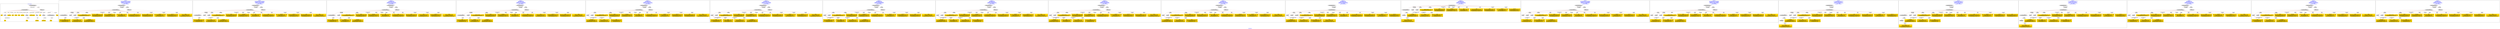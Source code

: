 digraph n0 {
fontcolor="blue"
remincross="true"
label="s05-met.json"
subgraph cluster_0 {
label="1-correct model"
n2[style="filled",color="white",fillcolor="lightgray",label="CulturalHeritageObject1"];
n3[shape="plaintext",style="filled",fillcolor="gold",label="Date"];
n4[style="filled",color="white",fillcolor="lightgray",label="Person1"];
n5[shape="plaintext",style="filled",fillcolor="gold",label="Description"];
n6[shape="plaintext",style="filled",fillcolor="gold",label="values"];
n7[shape="plaintext",style="filled",fillcolor="gold",label="Medium"];
n8[shape="plaintext",style="filled",fillcolor="gold",label="values"];
n9[shape="plaintext",style="filled",fillcolor="gold",label="Credit Line"];
n10[style="filled",color="white",fillcolor="lightgray",label="Concept1"];
n11[shape="plaintext",style="filled",fillcolor="gold",label="Accession Number"];
n12[style="filled",color="white",fillcolor="lightgray",label="Place1"];
n13[shape="plaintext",style="filled",fillcolor="gold",label="id"];
n14[style="filled",color="white",fillcolor="lightgray",label="Concept2"];
n15[style="filled",color="white",fillcolor="lightgray",label="CulturalHeritageObject2"];
n16[shape="plaintext",style="filled",fillcolor="gold",label="values"];
n17[shape="plaintext",style="filled",fillcolor="gold",label="Who"];
n18[shape="plaintext",style="filled",fillcolor="gold",label="Geography"];
n19[style="filled",color="white",fillcolor="lightgray",label="EuropeanaAggregation1"];
n20[style="filled",color="white",fillcolor="lightgray",label="WebResource1"];
n21[shape="plaintext",style="filled",fillcolor="gold",label="image"];
n22[shape="plaintext",style="filled",fillcolor="gold",label="values"];
n23[shape="plaintext",style="filled",fillcolor="gold",label="Classification"];
}
subgraph cluster_1 {
label="candidate 0\nlink coherence:0.9411764705882353\nnode coherence:0.9411764705882353\nconfidence:0.5109508671816515\nmapping score:0.5812646681455178\ncost:16.99936\n-precision:0.76-recall:0.62"
n25[style="filled",color="white",fillcolor="lightgray",label="CulturalHeritageObject1"];
n26[style="filled",color="white",fillcolor="lightgray",label="CulturalHeritageObject2"];
n27[style="filled",color="white",fillcolor="lightgray",label="Person1"];
n28[style="filled",color="white",fillcolor="lightgray",label="Concept1"];
n29[style="filled",color="white",fillcolor="lightgray",label="EuropeanaAggregation1"];
n30[style="filled",color="white",fillcolor="lightgray",label="WebResource1"];
n31[shape="plaintext",style="filled",fillcolor="gold",label="values\n[CulturalHeritageObject,medium,0.538]\n[Person,biographicalInformation,0.187]\n[Concept,prefLabel,0.168]\n[CulturalHeritageObject,description,0.108]"];
n32[shape="plaintext",style="filled",fillcolor="gold",label="Accession Number\n[CulturalHeritageObject,accessionNumber,0.556]\n[CulturalHeritageObject,extent,0.444]"];
n33[shape="plaintext",style="filled",fillcolor="gold",label="Medium\n[CulturalHeritageObject,medium,0.836]\n[CulturalHeritageObject,description,0.062]\n[Person,biographicalInformation,0.06]\n[CulturalHeritageObject,title,0.042]"];
n34[shape="plaintext",style="filled",fillcolor="gold",label="Classification\n[Concept,prefLabel,0.366]\n[Person,biographicalInformation,0.335]\n[CulturalHeritageObject,medium,0.151]\n[CulturalHeritageObject,description,0.147]"];
n35[shape="plaintext",style="filled",fillcolor="gold",label="Description\n[Person,biographicalInformation,0.404]\n[CulturalHeritageObject,description,0.351]\n[CulturalHeritageObject,title,0.176]\n[CulturalHeritageObject,provenance,0.069]"];
n36[shape="plaintext",style="filled",fillcolor="gold",label="Date\n[CulturalHeritageObject,created,0.422]\n[Person,dateOfBirth,0.312]\n[Person,dateOfDeath,0.203]\n[CulturalHeritageObject,title,0.063]"];
n37[shape="plaintext",style="filled",fillcolor="gold",label="values\n[CulturalHeritageObject,extent,0.763]\n[CulturalHeritageObject,accessionNumber,0.115]\n[CulturalHeritageObject,description,0.069]\n[CulturalHeritageObject,medium,0.054]"];
n38[shape="plaintext",style="filled",fillcolor="gold",label="values\n[CulturalHeritageObject,provenance,0.272]\n[Person,biographicalInformation,0.257]\n[CulturalHeritageObject,description,0.236]\n[CulturalHeritageObject,title,0.235]"];
n39[shape="plaintext",style="filled",fillcolor="gold",label="Who\n[Person,nameOfThePerson,0.506]\n[Document,classLink,0.226]\n[CulturalHeritageObject,provenance,0.16]\n[CulturalHeritageObject,title,0.108]"];
n40[shape="plaintext",style="filled",fillcolor="gold",label="Geography\n[CulturalHeritageObject,provenance,0.303]\n[Concept,prefLabel,0.265]\n[CulturalHeritageObject,title,0.218]\n[Person,nameOfThePerson,0.213]"];
n41[shape="plaintext",style="filled",fillcolor="gold",label="image\n[WebResource,classLink,0.638]\n[Document,classLink,0.336]\n[CulturalHeritageObject,accessionNumber,0.021]\n[CulturalHeritageObject,medium,0.005]"];
n42[shape="plaintext",style="filled",fillcolor="gold",label="Credit Line\n[CulturalHeritageObject,provenance,0.617]\n[CulturalHeritageObject,title,0.147]\n[CulturalHeritageObject,description,0.143]\n[Person,nameOfThePerson,0.093]"];
}
subgraph cluster_2 {
label="candidate 1\nlink coherence:0.9411764705882353\nnode coherence:0.9411764705882353\nconfidence:0.5069220619949767\nmapping score:0.579921733083293\ncost:16.99936\n-precision:0.82-recall:0.67"
n44[style="filled",color="white",fillcolor="lightgray",label="CulturalHeritageObject1"];
n45[style="filled",color="white",fillcolor="lightgray",label="CulturalHeritageObject2"];
n46[style="filled",color="white",fillcolor="lightgray",label="Person1"];
n47[style="filled",color="white",fillcolor="lightgray",label="Concept1"];
n48[style="filled",color="white",fillcolor="lightgray",label="EuropeanaAggregation1"];
n49[style="filled",color="white",fillcolor="lightgray",label="WebResource1"];
n50[shape="plaintext",style="filled",fillcolor="gold",label="values\n[CulturalHeritageObject,medium,0.538]\n[Person,biographicalInformation,0.187]\n[Concept,prefLabel,0.168]\n[CulturalHeritageObject,description,0.108]"];
n51[shape="plaintext",style="filled",fillcolor="gold",label="Accession Number\n[CulturalHeritageObject,accessionNumber,0.556]\n[CulturalHeritageObject,extent,0.444]"];
n52[shape="plaintext",style="filled",fillcolor="gold",label="Medium\n[CulturalHeritageObject,medium,0.836]\n[CulturalHeritageObject,description,0.062]\n[Person,biographicalInformation,0.06]\n[CulturalHeritageObject,title,0.042]"];
n53[shape="plaintext",style="filled",fillcolor="gold",label="Classification\n[Concept,prefLabel,0.366]\n[Person,biographicalInformation,0.335]\n[CulturalHeritageObject,medium,0.151]\n[CulturalHeritageObject,description,0.147]"];
n54[shape="plaintext",style="filled",fillcolor="gold",label="Description\n[Person,biographicalInformation,0.404]\n[CulturalHeritageObject,description,0.351]\n[CulturalHeritageObject,title,0.176]\n[CulturalHeritageObject,provenance,0.069]"];
n55[shape="plaintext",style="filled",fillcolor="gold",label="Date\n[CulturalHeritageObject,created,0.422]\n[Person,dateOfBirth,0.312]\n[Person,dateOfDeath,0.203]\n[CulturalHeritageObject,title,0.063]"];
n56[shape="plaintext",style="filled",fillcolor="gold",label="values\n[CulturalHeritageObject,extent,0.763]\n[CulturalHeritageObject,accessionNumber,0.115]\n[CulturalHeritageObject,description,0.069]\n[CulturalHeritageObject,medium,0.054]"];
n57[shape="plaintext",style="filled",fillcolor="gold",label="Geography\n[CulturalHeritageObject,provenance,0.303]\n[Concept,prefLabel,0.265]\n[CulturalHeritageObject,title,0.218]\n[Person,nameOfThePerson,0.213]"];
n58[shape="plaintext",style="filled",fillcolor="gold",label="Who\n[Person,nameOfThePerson,0.506]\n[Document,classLink,0.226]\n[CulturalHeritageObject,provenance,0.16]\n[CulturalHeritageObject,title,0.108]"];
n59[shape="plaintext",style="filled",fillcolor="gold",label="Credit Line\n[CulturalHeritageObject,provenance,0.617]\n[CulturalHeritageObject,title,0.147]\n[CulturalHeritageObject,description,0.143]\n[Person,nameOfThePerson,0.093]"];
n60[shape="plaintext",style="filled",fillcolor="gold",label="image\n[WebResource,classLink,0.638]\n[Document,classLink,0.336]\n[CulturalHeritageObject,accessionNumber,0.021]\n[CulturalHeritageObject,medium,0.005]"];
n61[shape="plaintext",style="filled",fillcolor="gold",label="values\n[CulturalHeritageObject,provenance,0.272]\n[Person,biographicalInformation,0.257]\n[CulturalHeritageObject,description,0.236]\n[CulturalHeritageObject,title,0.235]"];
}
subgraph cluster_3 {
label="candidate 10\nlink coherence:0.9375\nnode coherence:0.9375\nconfidence:0.4750174221032526\nmapping score:0.5819502518121953\ncost:15.99958\n-precision:0.69-recall:0.52"
n63[style="filled",color="white",fillcolor="lightgray",label="CulturalHeritageObject1"];
n64[style="filled",color="white",fillcolor="lightgray",label="CulturalHeritageObject2"];
n65[style="filled",color="white",fillcolor="lightgray",label="Concept1"];
n66[style="filled",color="white",fillcolor="lightgray",label="EuropeanaAggregation1"];
n67[style="filled",color="white",fillcolor="lightgray",label="WebResource1"];
n68[shape="plaintext",style="filled",fillcolor="gold",label="values\n[CulturalHeritageObject,medium,0.538]\n[Person,biographicalInformation,0.187]\n[Concept,prefLabel,0.168]\n[CulturalHeritageObject,description,0.108]"];
n69[shape="plaintext",style="filled",fillcolor="gold",label="Accession Number\n[CulturalHeritageObject,accessionNumber,0.556]\n[CulturalHeritageObject,extent,0.444]"];
n70[shape="plaintext",style="filled",fillcolor="gold",label="Medium\n[CulturalHeritageObject,medium,0.836]\n[CulturalHeritageObject,description,0.062]\n[Person,biographicalInformation,0.06]\n[CulturalHeritageObject,title,0.042]"];
n71[shape="plaintext",style="filled",fillcolor="gold",label="Classification\n[Concept,prefLabel,0.366]\n[Person,biographicalInformation,0.335]\n[CulturalHeritageObject,medium,0.151]\n[CulturalHeritageObject,description,0.147]"];
n72[shape="plaintext",style="filled",fillcolor="gold",label="Description\n[Person,biographicalInformation,0.404]\n[CulturalHeritageObject,description,0.351]\n[CulturalHeritageObject,title,0.176]\n[CulturalHeritageObject,provenance,0.069]"];
n73[shape="plaintext",style="filled",fillcolor="gold",label="Date\n[CulturalHeritageObject,created,0.422]\n[Person,dateOfBirth,0.312]\n[Person,dateOfDeath,0.203]\n[CulturalHeritageObject,title,0.063]"];
n74[shape="plaintext",style="filled",fillcolor="gold",label="values\n[CulturalHeritageObject,extent,0.763]\n[CulturalHeritageObject,accessionNumber,0.115]\n[CulturalHeritageObject,description,0.069]\n[CulturalHeritageObject,medium,0.054]"];
n75[shape="plaintext",style="filled",fillcolor="gold",label="values\n[CulturalHeritageObject,provenance,0.272]\n[Person,biographicalInformation,0.257]\n[CulturalHeritageObject,description,0.236]\n[CulturalHeritageObject,title,0.235]"];
n76[shape="plaintext",style="filled",fillcolor="gold",label="Geography\n[CulturalHeritageObject,provenance,0.303]\n[Concept,prefLabel,0.265]\n[CulturalHeritageObject,title,0.218]\n[Person,nameOfThePerson,0.213]"];
n77[shape="plaintext",style="filled",fillcolor="gold",label="Who\n[Person,nameOfThePerson,0.506]\n[Document,classLink,0.226]\n[CulturalHeritageObject,provenance,0.16]\n[CulturalHeritageObject,title,0.108]"];
n78[shape="plaintext",style="filled",fillcolor="gold",label="image\n[WebResource,classLink,0.638]\n[Document,classLink,0.336]\n[CulturalHeritageObject,accessionNumber,0.021]\n[CulturalHeritageObject,medium,0.005]"];
n79[shape="plaintext",style="filled",fillcolor="gold",label="Credit Line\n[CulturalHeritageObject,provenance,0.617]\n[CulturalHeritageObject,title,0.147]\n[CulturalHeritageObject,description,0.143]\n[Person,nameOfThePerson,0.093]"];
}
subgraph cluster_4 {
label="candidate 11\nlink coherence:0.9375\nnode coherence:0.9375\nconfidence:0.4737137085970942\nmapping score:0.5815156806434758\ncost:15.99958\n-precision:0.75-recall:0.57"
n81[style="filled",color="white",fillcolor="lightgray",label="CulturalHeritageObject1"];
n82[style="filled",color="white",fillcolor="lightgray",label="CulturalHeritageObject2"];
n83[style="filled",color="white",fillcolor="lightgray",label="Concept1"];
n84[style="filled",color="white",fillcolor="lightgray",label="EuropeanaAggregation1"];
n85[style="filled",color="white",fillcolor="lightgray",label="WebResource1"];
n86[shape="plaintext",style="filled",fillcolor="gold",label="values\n[CulturalHeritageObject,medium,0.538]\n[Person,biographicalInformation,0.187]\n[Concept,prefLabel,0.168]\n[CulturalHeritageObject,description,0.108]"];
n87[shape="plaintext",style="filled",fillcolor="gold",label="Accession Number\n[CulturalHeritageObject,accessionNumber,0.556]\n[CulturalHeritageObject,extent,0.444]"];
n88[shape="plaintext",style="filled",fillcolor="gold",label="Medium\n[CulturalHeritageObject,medium,0.836]\n[CulturalHeritageObject,description,0.062]\n[Person,biographicalInformation,0.06]\n[CulturalHeritageObject,title,0.042]"];
n89[shape="plaintext",style="filled",fillcolor="gold",label="Classification\n[Concept,prefLabel,0.366]\n[Person,biographicalInformation,0.335]\n[CulturalHeritageObject,medium,0.151]\n[CulturalHeritageObject,description,0.147]"];
n90[shape="plaintext",style="filled",fillcolor="gold",label="Description\n[Person,biographicalInformation,0.404]\n[CulturalHeritageObject,description,0.351]\n[CulturalHeritageObject,title,0.176]\n[CulturalHeritageObject,provenance,0.069]"];
n91[shape="plaintext",style="filled",fillcolor="gold",label="Date\n[CulturalHeritageObject,created,0.422]\n[Person,dateOfBirth,0.312]\n[Person,dateOfDeath,0.203]\n[CulturalHeritageObject,title,0.063]"];
n92[shape="plaintext",style="filled",fillcolor="gold",label="values\n[CulturalHeritageObject,extent,0.763]\n[CulturalHeritageObject,accessionNumber,0.115]\n[CulturalHeritageObject,description,0.069]\n[CulturalHeritageObject,medium,0.054]"];
n93[shape="plaintext",style="filled",fillcolor="gold",label="Who\n[Person,nameOfThePerson,0.506]\n[Document,classLink,0.226]\n[CulturalHeritageObject,provenance,0.16]\n[CulturalHeritageObject,title,0.108]"];
n94[shape="plaintext",style="filled",fillcolor="gold",label="Geography\n[CulturalHeritageObject,provenance,0.303]\n[Concept,prefLabel,0.265]\n[CulturalHeritageObject,title,0.218]\n[Person,nameOfThePerson,0.213]"];
n95[shape="plaintext",style="filled",fillcolor="gold",label="Credit Line\n[CulturalHeritageObject,provenance,0.617]\n[CulturalHeritageObject,title,0.147]\n[CulturalHeritageObject,description,0.143]\n[Person,nameOfThePerson,0.093]"];
n96[shape="plaintext",style="filled",fillcolor="gold",label="image\n[WebResource,classLink,0.638]\n[Document,classLink,0.336]\n[CulturalHeritageObject,accessionNumber,0.021]\n[CulturalHeritageObject,medium,0.005]"];
n97[shape="plaintext",style="filled",fillcolor="gold",label="values\n[CulturalHeritageObject,provenance,0.272]\n[Person,biographicalInformation,0.257]\n[CulturalHeritageObject,description,0.236]\n[CulturalHeritageObject,title,0.235]"];
}
subgraph cluster_5 {
label="candidate 12\nlink coherence:0.9375\nnode coherence:0.9375\nconfidence:0.4734906774121352\nmapping score:0.5814413369151562\ncost:15.99938\n-precision:0.88-recall:0.67"
n99[style="filled",color="white",fillcolor="lightgray",label="CulturalHeritageObject1"];
n100[style="filled",color="white",fillcolor="lightgray",label="Person1"];
n101[style="filled",color="white",fillcolor="lightgray",label="Concept1"];
n102[style="filled",color="white",fillcolor="lightgray",label="EuropeanaAggregation1"];
n103[style="filled",color="white",fillcolor="lightgray",label="WebResource1"];
n104[shape="plaintext",style="filled",fillcolor="gold",label="Accession Number\n[CulturalHeritageObject,accessionNumber,0.556]\n[CulturalHeritageObject,extent,0.444]"];
n105[shape="plaintext",style="filled",fillcolor="gold",label="Medium\n[CulturalHeritageObject,medium,0.836]\n[CulturalHeritageObject,description,0.062]\n[Person,biographicalInformation,0.06]\n[CulturalHeritageObject,title,0.042]"];
n106[shape="plaintext",style="filled",fillcolor="gold",label="values\n[CulturalHeritageObject,medium,0.538]\n[Person,biographicalInformation,0.187]\n[Concept,prefLabel,0.168]\n[CulturalHeritageObject,description,0.108]"];
n107[shape="plaintext",style="filled",fillcolor="gold",label="Classification\n[Concept,prefLabel,0.366]\n[Person,biographicalInformation,0.335]\n[CulturalHeritageObject,medium,0.151]\n[CulturalHeritageObject,description,0.147]"];
n108[shape="plaintext",style="filled",fillcolor="gold",label="Description\n[Person,biographicalInformation,0.404]\n[CulturalHeritageObject,description,0.351]\n[CulturalHeritageObject,title,0.176]\n[CulturalHeritageObject,provenance,0.069]"];
n109[shape="plaintext",style="filled",fillcolor="gold",label="Date\n[CulturalHeritageObject,created,0.422]\n[Person,dateOfBirth,0.312]\n[Person,dateOfDeath,0.203]\n[CulturalHeritageObject,title,0.063]"];
n110[shape="plaintext",style="filled",fillcolor="gold",label="values\n[CulturalHeritageObject,extent,0.763]\n[CulturalHeritageObject,accessionNumber,0.115]\n[CulturalHeritageObject,description,0.069]\n[CulturalHeritageObject,medium,0.054]"];
n111[shape="plaintext",style="filled",fillcolor="gold",label="Geography\n[CulturalHeritageObject,provenance,0.303]\n[Concept,prefLabel,0.265]\n[CulturalHeritageObject,title,0.218]\n[Person,nameOfThePerson,0.213]"];
n112[shape="plaintext",style="filled",fillcolor="gold",label="Who\n[Person,nameOfThePerson,0.506]\n[Document,classLink,0.226]\n[CulturalHeritageObject,provenance,0.16]\n[CulturalHeritageObject,title,0.108]"];
n113[shape="plaintext",style="filled",fillcolor="gold",label="Credit Line\n[CulturalHeritageObject,provenance,0.617]\n[CulturalHeritageObject,title,0.147]\n[CulturalHeritageObject,description,0.143]\n[Person,nameOfThePerson,0.093]"];
n114[shape="plaintext",style="filled",fillcolor="gold",label="image\n[WebResource,classLink,0.638]\n[Document,classLink,0.336]\n[CulturalHeritageObject,accessionNumber,0.021]\n[CulturalHeritageObject,medium,0.005]"];
n115[shape="plaintext",style="filled",fillcolor="gold",label="values\n[CulturalHeritageObject,provenance,0.272]\n[Person,biographicalInformation,0.257]\n[CulturalHeritageObject,description,0.236]\n[CulturalHeritageObject,title,0.235]"];
}
subgraph cluster_6 {
label="candidate 13\nlink coherence:0.9375\nnode coherence:0.9375\nconfidence:0.47252319771654316\nmapping score:0.5811188436832921\ncost:15.99938\n-precision:0.69-recall:0.52"
n117[style="filled",color="white",fillcolor="lightgray",label="CulturalHeritageObject1"];
n118[style="filled",color="white",fillcolor="lightgray",label="Person1"];
n119[style="filled",color="white",fillcolor="lightgray",label="Concept1"];
n120[style="filled",color="white",fillcolor="lightgray",label="EuropeanaAggregation1"];
n121[style="filled",color="white",fillcolor="lightgray",label="WebResource1"];
n122[shape="plaintext",style="filled",fillcolor="gold",label="Accession Number\n[CulturalHeritageObject,accessionNumber,0.556]\n[CulturalHeritageObject,extent,0.444]"];
n123[shape="plaintext",style="filled",fillcolor="gold",label="Medium\n[CulturalHeritageObject,medium,0.836]\n[CulturalHeritageObject,description,0.062]\n[Person,biographicalInformation,0.06]\n[CulturalHeritageObject,title,0.042]"];
n124[shape="plaintext",style="filled",fillcolor="gold",label="Classification\n[Concept,prefLabel,0.366]\n[Person,biographicalInformation,0.335]\n[CulturalHeritageObject,medium,0.151]\n[CulturalHeritageObject,description,0.147]"];
n125[shape="plaintext",style="filled",fillcolor="gold",label="values\n[CulturalHeritageObject,medium,0.538]\n[Person,biographicalInformation,0.187]\n[Concept,prefLabel,0.168]\n[CulturalHeritageObject,description,0.108]"];
n126[shape="plaintext",style="filled",fillcolor="gold",label="Description\n[Person,biographicalInformation,0.404]\n[CulturalHeritageObject,description,0.351]\n[CulturalHeritageObject,title,0.176]\n[CulturalHeritageObject,provenance,0.069]"];
n127[shape="plaintext",style="filled",fillcolor="gold",label="values\n[CulturalHeritageObject,extent,0.763]\n[CulturalHeritageObject,accessionNumber,0.115]\n[CulturalHeritageObject,description,0.069]\n[CulturalHeritageObject,medium,0.054]"];
n128[shape="plaintext",style="filled",fillcolor="gold",label="Date\n[CulturalHeritageObject,created,0.422]\n[Person,dateOfBirth,0.312]\n[Person,dateOfDeath,0.203]\n[CulturalHeritageObject,title,0.063]"];
n129[shape="plaintext",style="filled",fillcolor="gold",label="values\n[CulturalHeritageObject,provenance,0.272]\n[Person,biographicalInformation,0.257]\n[CulturalHeritageObject,description,0.236]\n[CulturalHeritageObject,title,0.235]"];
n130[shape="plaintext",style="filled",fillcolor="gold",label="Who\n[Person,nameOfThePerson,0.506]\n[Document,classLink,0.226]\n[CulturalHeritageObject,provenance,0.16]\n[CulturalHeritageObject,title,0.108]"];
n131[shape="plaintext",style="filled",fillcolor="gold",label="Geography\n[CulturalHeritageObject,provenance,0.303]\n[Concept,prefLabel,0.265]\n[CulturalHeritageObject,title,0.218]\n[Person,nameOfThePerson,0.213]"];
n132[shape="plaintext",style="filled",fillcolor="gold",label="image\n[WebResource,classLink,0.638]\n[Document,classLink,0.336]\n[CulturalHeritageObject,accessionNumber,0.021]\n[CulturalHeritageObject,medium,0.005]"];
n133[shape="plaintext",style="filled",fillcolor="gold",label="Credit Line\n[CulturalHeritageObject,provenance,0.617]\n[CulturalHeritageObject,title,0.147]\n[CulturalHeritageObject,description,0.143]\n[Person,nameOfThePerson,0.093]"];
}
subgraph cluster_7 {
label="candidate 14\nlink coherence:0.9375\nnode coherence:0.9375\nconfidence:0.46849439252986835\nmapping score:0.5797759086210672\ncost:15.99938\n-precision:0.75-recall:0.57"
n135[style="filled",color="white",fillcolor="lightgray",label="CulturalHeritageObject1"];
n136[style="filled",color="white",fillcolor="lightgray",label="Person1"];
n137[style="filled",color="white",fillcolor="lightgray",label="Concept1"];
n138[style="filled",color="white",fillcolor="lightgray",label="EuropeanaAggregation1"];
n139[style="filled",color="white",fillcolor="lightgray",label="WebResource1"];
n140[shape="plaintext",style="filled",fillcolor="gold",label="Accession Number\n[CulturalHeritageObject,accessionNumber,0.556]\n[CulturalHeritageObject,extent,0.444]"];
n141[shape="plaintext",style="filled",fillcolor="gold",label="Medium\n[CulturalHeritageObject,medium,0.836]\n[CulturalHeritageObject,description,0.062]\n[Person,biographicalInformation,0.06]\n[CulturalHeritageObject,title,0.042]"];
n142[shape="plaintext",style="filled",fillcolor="gold",label="Classification\n[Concept,prefLabel,0.366]\n[Person,biographicalInformation,0.335]\n[CulturalHeritageObject,medium,0.151]\n[CulturalHeritageObject,description,0.147]"];
n143[shape="plaintext",style="filled",fillcolor="gold",label="values\n[CulturalHeritageObject,medium,0.538]\n[Person,biographicalInformation,0.187]\n[Concept,prefLabel,0.168]\n[CulturalHeritageObject,description,0.108]"];
n144[shape="plaintext",style="filled",fillcolor="gold",label="Description\n[Person,biographicalInformation,0.404]\n[CulturalHeritageObject,description,0.351]\n[CulturalHeritageObject,title,0.176]\n[CulturalHeritageObject,provenance,0.069]"];
n145[shape="plaintext",style="filled",fillcolor="gold",label="values\n[CulturalHeritageObject,extent,0.763]\n[CulturalHeritageObject,accessionNumber,0.115]\n[CulturalHeritageObject,description,0.069]\n[CulturalHeritageObject,medium,0.054]"];
n146[shape="plaintext",style="filled",fillcolor="gold",label="Date\n[CulturalHeritageObject,created,0.422]\n[Person,dateOfBirth,0.312]\n[Person,dateOfDeath,0.203]\n[CulturalHeritageObject,title,0.063]"];
n147[shape="plaintext",style="filled",fillcolor="gold",label="Geography\n[CulturalHeritageObject,provenance,0.303]\n[Concept,prefLabel,0.265]\n[CulturalHeritageObject,title,0.218]\n[Person,nameOfThePerson,0.213]"];
n148[shape="plaintext",style="filled",fillcolor="gold",label="Who\n[Person,nameOfThePerson,0.506]\n[Document,classLink,0.226]\n[CulturalHeritageObject,provenance,0.16]\n[CulturalHeritageObject,title,0.108]"];
n149[shape="plaintext",style="filled",fillcolor="gold",label="Credit Line\n[CulturalHeritageObject,provenance,0.617]\n[CulturalHeritageObject,title,0.147]\n[CulturalHeritageObject,description,0.143]\n[Person,nameOfThePerson,0.093]"];
n150[shape="plaintext",style="filled",fillcolor="gold",label="image\n[WebResource,classLink,0.638]\n[Document,classLink,0.336]\n[CulturalHeritageObject,accessionNumber,0.021]\n[CulturalHeritageObject,medium,0.005]"];
n151[shape="plaintext",style="filled",fillcolor="gold",label="values\n[CulturalHeritageObject,provenance,0.272]\n[Person,biographicalInformation,0.257]\n[CulturalHeritageObject,description,0.236]\n[CulturalHeritageObject,title,0.235]"];
}
subgraph cluster_8 {
label="candidate 15\nlink coherence:0.9375\nnode coherence:0.9375\nconfidence:0.468336269100373\nmapping score:0.5797232008112354\ncost:15.99938\n-precision:0.75-recall:0.57"
n153[style="filled",color="white",fillcolor="lightgray",label="CulturalHeritageObject1"];
n154[style="filled",color="white",fillcolor="lightgray",label="Person1"];
n155[style="filled",color="white",fillcolor="lightgray",label="Concept1"];
n156[style="filled",color="white",fillcolor="lightgray",label="EuropeanaAggregation1"];
n157[style="filled",color="white",fillcolor="lightgray",label="WebResource1"];
n158[shape="plaintext",style="filled",fillcolor="gold",label="Accession Number\n[CulturalHeritageObject,accessionNumber,0.556]\n[CulturalHeritageObject,extent,0.444]"];
n159[shape="plaintext",style="filled",fillcolor="gold",label="Medium\n[CulturalHeritageObject,medium,0.836]\n[CulturalHeritageObject,description,0.062]\n[Person,biographicalInformation,0.06]\n[CulturalHeritageObject,title,0.042]"];
n160[shape="plaintext",style="filled",fillcolor="gold",label="values\n[CulturalHeritageObject,medium,0.538]\n[Person,biographicalInformation,0.187]\n[Concept,prefLabel,0.168]\n[CulturalHeritageObject,description,0.108]"];
n161[shape="plaintext",style="filled",fillcolor="gold",label="Classification\n[Concept,prefLabel,0.366]\n[Person,biographicalInformation,0.335]\n[CulturalHeritageObject,medium,0.151]\n[CulturalHeritageObject,description,0.147]"];
n162[shape="plaintext",style="filled",fillcolor="gold",label="Description\n[Person,biographicalInformation,0.404]\n[CulturalHeritageObject,description,0.351]\n[CulturalHeritageObject,title,0.176]\n[CulturalHeritageObject,provenance,0.069]"];
n163[shape="plaintext",style="filled",fillcolor="gold",label="values\n[CulturalHeritageObject,extent,0.763]\n[CulturalHeritageObject,accessionNumber,0.115]\n[CulturalHeritageObject,description,0.069]\n[CulturalHeritageObject,medium,0.054]"];
n164[shape="plaintext",style="filled",fillcolor="gold",label="Date\n[CulturalHeritageObject,created,0.422]\n[Person,dateOfBirth,0.312]\n[Person,dateOfDeath,0.203]\n[CulturalHeritageObject,title,0.063]"];
n165[shape="plaintext",style="filled",fillcolor="gold",label="values\n[CulturalHeritageObject,provenance,0.272]\n[Person,biographicalInformation,0.257]\n[CulturalHeritageObject,description,0.236]\n[CulturalHeritageObject,title,0.235]"];
n166[shape="plaintext",style="filled",fillcolor="gold",label="Who\n[Person,nameOfThePerson,0.506]\n[Document,classLink,0.226]\n[CulturalHeritageObject,provenance,0.16]\n[CulturalHeritageObject,title,0.108]"];
n167[shape="plaintext",style="filled",fillcolor="gold",label="Geography\n[CulturalHeritageObject,provenance,0.303]\n[Concept,prefLabel,0.265]\n[CulturalHeritageObject,title,0.218]\n[Person,nameOfThePerson,0.213]"];
n168[shape="plaintext",style="filled",fillcolor="gold",label="image\n[WebResource,classLink,0.638]\n[Document,classLink,0.336]\n[CulturalHeritageObject,accessionNumber,0.021]\n[CulturalHeritageObject,medium,0.005]"];
n169[shape="plaintext",style="filled",fillcolor="gold",label="Credit Line\n[CulturalHeritageObject,provenance,0.617]\n[CulturalHeritageObject,title,0.147]\n[CulturalHeritageObject,description,0.143]\n[Person,nameOfThePerson,0.093]"];
}
subgraph cluster_9 {
label="candidate 16\nlink coherence:0.9375\nnode coherence:0.9375\nconfidence:0.4643074639136982\nmapping score:0.5783802657490105\ncost:15.99938\n-precision:0.81-recall:0.62"
n171[style="filled",color="white",fillcolor="lightgray",label="CulturalHeritageObject1"];
n172[style="filled",color="white",fillcolor="lightgray",label="Person1"];
n173[style="filled",color="white",fillcolor="lightgray",label="Concept1"];
n174[style="filled",color="white",fillcolor="lightgray",label="EuropeanaAggregation1"];
n175[style="filled",color="white",fillcolor="lightgray",label="WebResource1"];
n176[shape="plaintext",style="filled",fillcolor="gold",label="Accession Number\n[CulturalHeritageObject,accessionNumber,0.556]\n[CulturalHeritageObject,extent,0.444]"];
n177[shape="plaintext",style="filled",fillcolor="gold",label="Medium\n[CulturalHeritageObject,medium,0.836]\n[CulturalHeritageObject,description,0.062]\n[Person,biographicalInformation,0.06]\n[CulturalHeritageObject,title,0.042]"];
n178[shape="plaintext",style="filled",fillcolor="gold",label="values\n[CulturalHeritageObject,medium,0.538]\n[Person,biographicalInformation,0.187]\n[Concept,prefLabel,0.168]\n[CulturalHeritageObject,description,0.108]"];
n179[shape="plaintext",style="filled",fillcolor="gold",label="Classification\n[Concept,prefLabel,0.366]\n[Person,biographicalInformation,0.335]\n[CulturalHeritageObject,medium,0.151]\n[CulturalHeritageObject,description,0.147]"];
n180[shape="plaintext",style="filled",fillcolor="gold",label="Description\n[Person,biographicalInformation,0.404]\n[CulturalHeritageObject,description,0.351]\n[CulturalHeritageObject,title,0.176]\n[CulturalHeritageObject,provenance,0.069]"];
n181[shape="plaintext",style="filled",fillcolor="gold",label="values\n[CulturalHeritageObject,extent,0.763]\n[CulturalHeritageObject,accessionNumber,0.115]\n[CulturalHeritageObject,description,0.069]\n[CulturalHeritageObject,medium,0.054]"];
n182[shape="plaintext",style="filled",fillcolor="gold",label="Date\n[CulturalHeritageObject,created,0.422]\n[Person,dateOfBirth,0.312]\n[Person,dateOfDeath,0.203]\n[CulturalHeritageObject,title,0.063]"];
n183[shape="plaintext",style="filled",fillcolor="gold",label="Geography\n[CulturalHeritageObject,provenance,0.303]\n[Concept,prefLabel,0.265]\n[CulturalHeritageObject,title,0.218]\n[Person,nameOfThePerson,0.213]"];
n184[shape="plaintext",style="filled",fillcolor="gold",label="Who\n[Person,nameOfThePerson,0.506]\n[Document,classLink,0.226]\n[CulturalHeritageObject,provenance,0.16]\n[CulturalHeritageObject,title,0.108]"];
n185[shape="plaintext",style="filled",fillcolor="gold",label="Credit Line\n[CulturalHeritageObject,provenance,0.617]\n[CulturalHeritageObject,title,0.147]\n[CulturalHeritageObject,description,0.143]\n[Person,nameOfThePerson,0.093]"];
n186[shape="plaintext",style="filled",fillcolor="gold",label="image\n[WebResource,classLink,0.638]\n[Document,classLink,0.336]\n[CulturalHeritageObject,accessionNumber,0.021]\n[CulturalHeritageObject,medium,0.005]"];
n187[shape="plaintext",style="filled",fillcolor="gold",label="values\n[CulturalHeritageObject,provenance,0.272]\n[Person,biographicalInformation,0.257]\n[CulturalHeritageObject,description,0.236]\n[CulturalHeritageObject,title,0.235]"];
}
subgraph cluster_10 {
label="candidate 17\nlink coherence:0.9375\nnode coherence:0.9375\nconfidence:0.463032195567564\nmapping score:0.5779551763002991\ncost:15.99938\n-precision:0.75-recall:0.57"
n189[style="filled",color="white",fillcolor="lightgray",label="CulturalHeritageObject1"];
n190[style="filled",color="white",fillcolor="lightgray",label="Person1"];
n191[style="filled",color="white",fillcolor="lightgray",label="Concept1"];
n192[style="filled",color="white",fillcolor="lightgray",label="EuropeanaAggregation1"];
n193[style="filled",color="white",fillcolor="lightgray",label="WebResource1"];
n194[shape="plaintext",style="filled",fillcolor="gold",label="Accession Number\n[CulturalHeritageObject,accessionNumber,0.556]\n[CulturalHeritageObject,extent,0.444]"];
n195[shape="plaintext",style="filled",fillcolor="gold",label="Medium\n[CulturalHeritageObject,medium,0.836]\n[CulturalHeritageObject,description,0.062]\n[Person,biographicalInformation,0.06]\n[CulturalHeritageObject,title,0.042]"];
n196[shape="plaintext",style="filled",fillcolor="gold",label="values\n[CulturalHeritageObject,medium,0.538]\n[Person,biographicalInformation,0.187]\n[Concept,prefLabel,0.168]\n[CulturalHeritageObject,description,0.108]"];
n197[shape="plaintext",style="filled",fillcolor="gold",label="Classification\n[Concept,prefLabel,0.366]\n[Person,biographicalInformation,0.335]\n[CulturalHeritageObject,medium,0.151]\n[CulturalHeritageObject,description,0.147]"];
n198[shape="plaintext",style="filled",fillcolor="gold",label="values\n[CulturalHeritageObject,provenance,0.272]\n[Person,biographicalInformation,0.257]\n[CulturalHeritageObject,description,0.236]\n[CulturalHeritageObject,title,0.235]"];
n199[shape="plaintext",style="filled",fillcolor="gold",label="Date\n[CulturalHeritageObject,created,0.422]\n[Person,dateOfBirth,0.312]\n[Person,dateOfDeath,0.203]\n[CulturalHeritageObject,title,0.063]"];
n200[shape="plaintext",style="filled",fillcolor="gold",label="values\n[CulturalHeritageObject,extent,0.763]\n[CulturalHeritageObject,accessionNumber,0.115]\n[CulturalHeritageObject,description,0.069]\n[CulturalHeritageObject,medium,0.054]"];
n201[shape="plaintext",style="filled",fillcolor="gold",label="Description\n[Person,biographicalInformation,0.404]\n[CulturalHeritageObject,description,0.351]\n[CulturalHeritageObject,title,0.176]\n[CulturalHeritageObject,provenance,0.069]"];
n202[shape="plaintext",style="filled",fillcolor="gold",label="Who\n[Person,nameOfThePerson,0.506]\n[Document,classLink,0.226]\n[CulturalHeritageObject,provenance,0.16]\n[CulturalHeritageObject,title,0.108]"];
n203[shape="plaintext",style="filled",fillcolor="gold",label="Geography\n[CulturalHeritageObject,provenance,0.303]\n[Concept,prefLabel,0.265]\n[CulturalHeritageObject,title,0.218]\n[Person,nameOfThePerson,0.213]"];
n204[shape="plaintext",style="filled",fillcolor="gold",label="image\n[WebResource,classLink,0.638]\n[Document,classLink,0.336]\n[CulturalHeritageObject,accessionNumber,0.021]\n[CulturalHeritageObject,medium,0.005]"];
n205[shape="plaintext",style="filled",fillcolor="gold",label="Credit Line\n[CulturalHeritageObject,provenance,0.617]\n[CulturalHeritageObject,title,0.147]\n[CulturalHeritageObject,description,0.143]\n[Person,nameOfThePerson,0.093]"];
}
subgraph cluster_11 {
label="candidate 18\nlink coherence:0.9375\nnode coherence:0.9375\nconfidence:0.4523805238789373\nmapping score:0.5744046190707569\ncost:15.99952\n-precision:0.69-recall:0.52"
n207[style="filled",color="white",fillcolor="lightgray",label="CulturalHeritageObject1"];
n208[style="filled",color="white",fillcolor="lightgray",label="Person1"];
n209[style="filled",color="white",fillcolor="lightgray",label="Concept1"];
n210[style="filled",color="white",fillcolor="lightgray",label="Document1"];
n211[style="filled",color="white",fillcolor="lightgray",label="EuropeanaAggregation1"];
n212[shape="plaintext",style="filled",fillcolor="gold",label="Accession Number\n[CulturalHeritageObject,accessionNumber,0.556]\n[CulturalHeritageObject,extent,0.444]"];
n213[shape="plaintext",style="filled",fillcolor="gold",label="Medium\n[CulturalHeritageObject,medium,0.836]\n[CulturalHeritageObject,description,0.062]\n[Person,biographicalInformation,0.06]\n[CulturalHeritageObject,title,0.042]"];
n214[shape="plaintext",style="filled",fillcolor="gold",label="values\n[CulturalHeritageObject,medium,0.538]\n[Person,biographicalInformation,0.187]\n[Concept,prefLabel,0.168]\n[CulturalHeritageObject,description,0.108]"];
n215[shape="plaintext",style="filled",fillcolor="gold",label="Classification\n[Concept,prefLabel,0.366]\n[Person,biographicalInformation,0.335]\n[CulturalHeritageObject,medium,0.151]\n[CulturalHeritageObject,description,0.147]"];
n216[shape="plaintext",style="filled",fillcolor="gold",label="Description\n[Person,biographicalInformation,0.404]\n[CulturalHeritageObject,description,0.351]\n[CulturalHeritageObject,title,0.176]\n[CulturalHeritageObject,provenance,0.069]"];
n217[shape="plaintext",style="filled",fillcolor="gold",label="Date\n[CulturalHeritageObject,created,0.422]\n[Person,dateOfBirth,0.312]\n[Person,dateOfDeath,0.203]\n[CulturalHeritageObject,title,0.063]"];
n218[shape="plaintext",style="filled",fillcolor="gold",label="values\n[CulturalHeritageObject,extent,0.763]\n[CulturalHeritageObject,accessionNumber,0.115]\n[CulturalHeritageObject,description,0.069]\n[CulturalHeritageObject,medium,0.054]"];
n219[shape="plaintext",style="filled",fillcolor="gold",label="values\n[CulturalHeritageObject,provenance,0.272]\n[Person,biographicalInformation,0.257]\n[CulturalHeritageObject,description,0.236]\n[CulturalHeritageObject,title,0.235]"];
n220[shape="plaintext",style="filled",fillcolor="gold",label="Who\n[Person,nameOfThePerson,0.506]\n[Document,classLink,0.226]\n[CulturalHeritageObject,provenance,0.16]\n[CulturalHeritageObject,title,0.108]"];
n221[shape="plaintext",style="filled",fillcolor="gold",label="Geography\n[CulturalHeritageObject,provenance,0.303]\n[Concept,prefLabel,0.265]\n[CulturalHeritageObject,title,0.218]\n[Person,nameOfThePerson,0.213]"];
n222[shape="plaintext",style="filled",fillcolor="gold",label="image\n[WebResource,classLink,0.638]\n[Document,classLink,0.336]\n[CulturalHeritageObject,accessionNumber,0.021]\n[CulturalHeritageObject,medium,0.005]"];
n223[shape="plaintext",style="filled",fillcolor="gold",label="Credit Line\n[CulturalHeritageObject,provenance,0.617]\n[CulturalHeritageObject,title,0.147]\n[CulturalHeritageObject,description,0.143]\n[Person,nameOfThePerson,0.093]"];
}
subgraph cluster_12 {
label="candidate 19\nlink coherence:0.9375\nnode coherence:0.9375\nconfidence:0.4523805238789373\nmapping score:0.5744046190707569\ncost:15.99971\n-precision:0.69-recall:0.52"
n225[style="filled",color="white",fillcolor="lightgray",label="CulturalHeritageObject1"];
n226[style="filled",color="white",fillcolor="lightgray",label="CulturalHeritageObject2"];
n227[style="filled",color="white",fillcolor="lightgray",label="Person1"];
n228[style="filled",color="white",fillcolor="lightgray",label="Concept1"];
n229[style="filled",color="white",fillcolor="lightgray",label="Document2"];
n230[shape="plaintext",style="filled",fillcolor="gold",label="Accession Number\n[CulturalHeritageObject,accessionNumber,0.556]\n[CulturalHeritageObject,extent,0.444]"];
n231[shape="plaintext",style="filled",fillcolor="gold",label="Medium\n[CulturalHeritageObject,medium,0.836]\n[CulturalHeritageObject,description,0.062]\n[Person,biographicalInformation,0.06]\n[CulturalHeritageObject,title,0.042]"];
n232[shape="plaintext",style="filled",fillcolor="gold",label="values\n[CulturalHeritageObject,medium,0.538]\n[Person,biographicalInformation,0.187]\n[Concept,prefLabel,0.168]\n[CulturalHeritageObject,description,0.108]"];
n233[shape="plaintext",style="filled",fillcolor="gold",label="Classification\n[Concept,prefLabel,0.366]\n[Person,biographicalInformation,0.335]\n[CulturalHeritageObject,medium,0.151]\n[CulturalHeritageObject,description,0.147]"];
n234[shape="plaintext",style="filled",fillcolor="gold",label="Description\n[Person,biographicalInformation,0.404]\n[CulturalHeritageObject,description,0.351]\n[CulturalHeritageObject,title,0.176]\n[CulturalHeritageObject,provenance,0.069]"];
n235[shape="plaintext",style="filled",fillcolor="gold",label="Date\n[CulturalHeritageObject,created,0.422]\n[Person,dateOfBirth,0.312]\n[Person,dateOfDeath,0.203]\n[CulturalHeritageObject,title,0.063]"];
n236[shape="plaintext",style="filled",fillcolor="gold",label="values\n[CulturalHeritageObject,extent,0.763]\n[CulturalHeritageObject,accessionNumber,0.115]\n[CulturalHeritageObject,description,0.069]\n[CulturalHeritageObject,medium,0.054]"];
n237[shape="plaintext",style="filled",fillcolor="gold",label="image\n[WebResource,classLink,0.638]\n[Document,classLink,0.336]\n[CulturalHeritageObject,accessionNumber,0.021]\n[CulturalHeritageObject,medium,0.005]"];
n238[shape="plaintext",style="filled",fillcolor="gold",label="values\n[CulturalHeritageObject,provenance,0.272]\n[Person,biographicalInformation,0.257]\n[CulturalHeritageObject,description,0.236]\n[CulturalHeritageObject,title,0.235]"];
n239[shape="plaintext",style="filled",fillcolor="gold",label="Who\n[Person,nameOfThePerson,0.506]\n[Document,classLink,0.226]\n[CulturalHeritageObject,provenance,0.16]\n[CulturalHeritageObject,title,0.108]"];
n240[shape="plaintext",style="filled",fillcolor="gold",label="Geography\n[CulturalHeritageObject,provenance,0.303]\n[Concept,prefLabel,0.265]\n[CulturalHeritageObject,title,0.218]\n[Person,nameOfThePerson,0.213]"];
n241[shape="plaintext",style="filled",fillcolor="gold",label="Credit Line\n[CulturalHeritageObject,provenance,0.617]\n[CulturalHeritageObject,title,0.147]\n[CulturalHeritageObject,description,0.143]\n[Person,nameOfThePerson,0.093]"];
}
subgraph cluster_13 {
label="candidate 2\nlink coherence:0.9411764705882353\nnode coherence:0.9411764705882353\nconfidence:0.4801099485898403\nmapping score:0.5709843619482474\ncost:16.99936\n-precision:0.76-recall:0.62"
n243[style="filled",color="white",fillcolor="lightgray",label="CulturalHeritageObject1"];
n244[style="filled",color="white",fillcolor="lightgray",label="Person1"];
n245[style="filled",color="white",fillcolor="lightgray",label="Concept1"];
n246[style="filled",color="white",fillcolor="lightgray",label="Concept2"];
n247[style="filled",color="white",fillcolor="lightgray",label="EuropeanaAggregation1"];
n248[style="filled",color="white",fillcolor="lightgray",label="WebResource1"];
n249[shape="plaintext",style="filled",fillcolor="gold",label="Classification\n[Concept,prefLabel,0.366]\n[Person,biographicalInformation,0.335]\n[CulturalHeritageObject,medium,0.151]\n[CulturalHeritageObject,description,0.147]"];
n250[shape="plaintext",style="filled",fillcolor="gold",label="Accession Number\n[CulturalHeritageObject,accessionNumber,0.556]\n[CulturalHeritageObject,extent,0.444]"];
n251[shape="plaintext",style="filled",fillcolor="gold",label="Medium\n[CulturalHeritageObject,medium,0.836]\n[CulturalHeritageObject,description,0.062]\n[Person,biographicalInformation,0.06]\n[CulturalHeritageObject,title,0.042]"];
n252[shape="plaintext",style="filled",fillcolor="gold",label="values\n[CulturalHeritageObject,medium,0.538]\n[Person,biographicalInformation,0.187]\n[Concept,prefLabel,0.168]\n[CulturalHeritageObject,description,0.108]"];
n253[shape="plaintext",style="filled",fillcolor="gold",label="Description\n[Person,biographicalInformation,0.404]\n[CulturalHeritageObject,description,0.351]\n[CulturalHeritageObject,title,0.176]\n[CulturalHeritageObject,provenance,0.069]"];
n254[shape="plaintext",style="filled",fillcolor="gold",label="Date\n[CulturalHeritageObject,created,0.422]\n[Person,dateOfBirth,0.312]\n[Person,dateOfDeath,0.203]\n[CulturalHeritageObject,title,0.063]"];
n255[shape="plaintext",style="filled",fillcolor="gold",label="values\n[CulturalHeritageObject,extent,0.763]\n[CulturalHeritageObject,accessionNumber,0.115]\n[CulturalHeritageObject,description,0.069]\n[CulturalHeritageObject,medium,0.054]"];
n256[shape="plaintext",style="filled",fillcolor="gold",label="values\n[CulturalHeritageObject,provenance,0.272]\n[Person,biographicalInformation,0.257]\n[CulturalHeritageObject,description,0.236]\n[CulturalHeritageObject,title,0.235]"];
n257[shape="plaintext",style="filled",fillcolor="gold",label="Who\n[Person,nameOfThePerson,0.506]\n[Document,classLink,0.226]\n[CulturalHeritageObject,provenance,0.16]\n[CulturalHeritageObject,title,0.108]"];
n258[shape="plaintext",style="filled",fillcolor="gold",label="Geography\n[CulturalHeritageObject,provenance,0.303]\n[Concept,prefLabel,0.265]\n[CulturalHeritageObject,title,0.218]\n[Person,nameOfThePerson,0.213]"];
n259[shape="plaintext",style="filled",fillcolor="gold",label="image\n[WebResource,classLink,0.638]\n[Document,classLink,0.336]\n[CulturalHeritageObject,accessionNumber,0.021]\n[CulturalHeritageObject,medium,0.005]"];
n260[shape="plaintext",style="filled",fillcolor="gold",label="Credit Line\n[CulturalHeritageObject,provenance,0.617]\n[CulturalHeritageObject,title,0.147]\n[CulturalHeritageObject,description,0.143]\n[Person,nameOfThePerson,0.093]"];
}
subgraph cluster_14 {
label="candidate 3\nlink coherence:0.9411764705882353\nnode coherence:0.9411764705882353\nconfidence:0.4760811434031655\nmapping score:0.5696414268860225\ncost:16.99936\n-precision:0.82-recall:0.67"
n262[style="filled",color="white",fillcolor="lightgray",label="CulturalHeritageObject1"];
n263[style="filled",color="white",fillcolor="lightgray",label="Person1"];
n264[style="filled",color="white",fillcolor="lightgray",label="Concept1"];
n265[style="filled",color="white",fillcolor="lightgray",label="Concept2"];
n266[style="filled",color="white",fillcolor="lightgray",label="EuropeanaAggregation1"];
n267[style="filled",color="white",fillcolor="lightgray",label="WebResource1"];
n268[shape="plaintext",style="filled",fillcolor="gold",label="Classification\n[Concept,prefLabel,0.366]\n[Person,biographicalInformation,0.335]\n[CulturalHeritageObject,medium,0.151]\n[CulturalHeritageObject,description,0.147]"];
n269[shape="plaintext",style="filled",fillcolor="gold",label="Accession Number\n[CulturalHeritageObject,accessionNumber,0.556]\n[CulturalHeritageObject,extent,0.444]"];
n270[shape="plaintext",style="filled",fillcolor="gold",label="Medium\n[CulturalHeritageObject,medium,0.836]\n[CulturalHeritageObject,description,0.062]\n[Person,biographicalInformation,0.06]\n[CulturalHeritageObject,title,0.042]"];
n271[shape="plaintext",style="filled",fillcolor="gold",label="values\n[CulturalHeritageObject,medium,0.538]\n[Person,biographicalInformation,0.187]\n[Concept,prefLabel,0.168]\n[CulturalHeritageObject,description,0.108]"];
n272[shape="plaintext",style="filled",fillcolor="gold",label="Description\n[Person,biographicalInformation,0.404]\n[CulturalHeritageObject,description,0.351]\n[CulturalHeritageObject,title,0.176]\n[CulturalHeritageObject,provenance,0.069]"];
n273[shape="plaintext",style="filled",fillcolor="gold",label="Date\n[CulturalHeritageObject,created,0.422]\n[Person,dateOfBirth,0.312]\n[Person,dateOfDeath,0.203]\n[CulturalHeritageObject,title,0.063]"];
n274[shape="plaintext",style="filled",fillcolor="gold",label="values\n[CulturalHeritageObject,extent,0.763]\n[CulturalHeritageObject,accessionNumber,0.115]\n[CulturalHeritageObject,description,0.069]\n[CulturalHeritageObject,medium,0.054]"];
n275[shape="plaintext",style="filled",fillcolor="gold",label="Geography\n[CulturalHeritageObject,provenance,0.303]\n[Concept,prefLabel,0.265]\n[CulturalHeritageObject,title,0.218]\n[Person,nameOfThePerson,0.213]"];
n276[shape="plaintext",style="filled",fillcolor="gold",label="Who\n[Person,nameOfThePerson,0.506]\n[Document,classLink,0.226]\n[CulturalHeritageObject,provenance,0.16]\n[CulturalHeritageObject,title,0.108]"];
n277[shape="plaintext",style="filled",fillcolor="gold",label="Credit Line\n[CulturalHeritageObject,provenance,0.617]\n[CulturalHeritageObject,title,0.147]\n[CulturalHeritageObject,description,0.143]\n[Person,nameOfThePerson,0.093]"];
n278[shape="plaintext",style="filled",fillcolor="gold",label="image\n[WebResource,classLink,0.638]\n[Document,classLink,0.336]\n[CulturalHeritageObject,accessionNumber,0.021]\n[CulturalHeritageObject,medium,0.005]"];
n279[shape="plaintext",style="filled",fillcolor="gold",label="values\n[CulturalHeritageObject,provenance,0.272]\n[Person,biographicalInformation,0.257]\n[CulturalHeritageObject,description,0.236]\n[CulturalHeritageObject,title,0.235]"];
}
subgraph cluster_15 {
label="candidate 4\nlink coherence:0.9411764705882353\nnode coherence:0.9375\nconfidence:0.4523805238789373\nmapping score:0.5744046190707569\ncost:16.99953\n-precision:0.71-recall:0.57"
n281[style="filled",color="white",fillcolor="lightgray",label="CulturalHeritageObject1"];
n282[style="filled",color="white",fillcolor="lightgray",label="CulturalHeritageObject2"];
n283[style="filled",color="white",fillcolor="lightgray",label="Person1"];
n284[style="filled",color="white",fillcolor="lightgray",label="Concept1"];
n285[style="filled",color="white",fillcolor="lightgray",label="Document2"];
n286[style="filled",color="white",fillcolor="lightgray",label="EuropeanaAggregation1"];
n287[shape="plaintext",style="filled",fillcolor="gold",label="Accession Number\n[CulturalHeritageObject,accessionNumber,0.556]\n[CulturalHeritageObject,extent,0.444]"];
n288[shape="plaintext",style="filled",fillcolor="gold",label="Medium\n[CulturalHeritageObject,medium,0.836]\n[CulturalHeritageObject,description,0.062]\n[Person,biographicalInformation,0.06]\n[CulturalHeritageObject,title,0.042]"];
n289[shape="plaintext",style="filled",fillcolor="gold",label="values\n[CulturalHeritageObject,medium,0.538]\n[Person,biographicalInformation,0.187]\n[Concept,prefLabel,0.168]\n[CulturalHeritageObject,description,0.108]"];
n290[shape="plaintext",style="filled",fillcolor="gold",label="Classification\n[Concept,prefLabel,0.366]\n[Person,biographicalInformation,0.335]\n[CulturalHeritageObject,medium,0.151]\n[CulturalHeritageObject,description,0.147]"];
n291[shape="plaintext",style="filled",fillcolor="gold",label="Description\n[Person,biographicalInformation,0.404]\n[CulturalHeritageObject,description,0.351]\n[CulturalHeritageObject,title,0.176]\n[CulturalHeritageObject,provenance,0.069]"];
n292[shape="plaintext",style="filled",fillcolor="gold",label="Date\n[CulturalHeritageObject,created,0.422]\n[Person,dateOfBirth,0.312]\n[Person,dateOfDeath,0.203]\n[CulturalHeritageObject,title,0.063]"];
n293[shape="plaintext",style="filled",fillcolor="gold",label="values\n[CulturalHeritageObject,extent,0.763]\n[CulturalHeritageObject,accessionNumber,0.115]\n[CulturalHeritageObject,description,0.069]\n[CulturalHeritageObject,medium,0.054]"];
n294[shape="plaintext",style="filled",fillcolor="gold",label="image\n[WebResource,classLink,0.638]\n[Document,classLink,0.336]\n[CulturalHeritageObject,accessionNumber,0.021]\n[CulturalHeritageObject,medium,0.005]"];
n295[shape="plaintext",style="filled",fillcolor="gold",label="values\n[CulturalHeritageObject,provenance,0.272]\n[Person,biographicalInformation,0.257]\n[CulturalHeritageObject,description,0.236]\n[CulturalHeritageObject,title,0.235]"];
n296[shape="plaintext",style="filled",fillcolor="gold",label="Who\n[Person,nameOfThePerson,0.506]\n[Document,classLink,0.226]\n[CulturalHeritageObject,provenance,0.16]\n[CulturalHeritageObject,title,0.108]"];
n297[shape="plaintext",style="filled",fillcolor="gold",label="Geography\n[CulturalHeritageObject,provenance,0.303]\n[Concept,prefLabel,0.265]\n[CulturalHeritageObject,title,0.218]\n[Person,nameOfThePerson,0.213]"];
n298[shape="plaintext",style="filled",fillcolor="gold",label="Credit Line\n[CulturalHeritageObject,provenance,0.617]\n[CulturalHeritageObject,title,0.147]\n[CulturalHeritageObject,description,0.143]\n[Person,nameOfThePerson,0.093]"];
}
subgraph cluster_16 {
label="candidate 5\nlink coherence:0.9411764705882353\nnode coherence:0.9375\nconfidence:0.4483517186922625\nmapping score:0.573061684008532\ncost:16.99953\n-precision:0.76-recall:0.62"
n300[style="filled",color="white",fillcolor="lightgray",label="CulturalHeritageObject1"];
n301[style="filled",color="white",fillcolor="lightgray",label="CulturalHeritageObject2"];
n302[style="filled",color="white",fillcolor="lightgray",label="Person1"];
n303[style="filled",color="white",fillcolor="lightgray",label="Concept1"];
n304[style="filled",color="white",fillcolor="lightgray",label="Document2"];
n305[style="filled",color="white",fillcolor="lightgray",label="EuropeanaAggregation1"];
n306[shape="plaintext",style="filled",fillcolor="gold",label="Accession Number\n[CulturalHeritageObject,accessionNumber,0.556]\n[CulturalHeritageObject,extent,0.444]"];
n307[shape="plaintext",style="filled",fillcolor="gold",label="Medium\n[CulturalHeritageObject,medium,0.836]\n[CulturalHeritageObject,description,0.062]\n[Person,biographicalInformation,0.06]\n[CulturalHeritageObject,title,0.042]"];
n308[shape="plaintext",style="filled",fillcolor="gold",label="values\n[CulturalHeritageObject,medium,0.538]\n[Person,biographicalInformation,0.187]\n[Concept,prefLabel,0.168]\n[CulturalHeritageObject,description,0.108]"];
n309[shape="plaintext",style="filled",fillcolor="gold",label="Classification\n[Concept,prefLabel,0.366]\n[Person,biographicalInformation,0.335]\n[CulturalHeritageObject,medium,0.151]\n[CulturalHeritageObject,description,0.147]"];
n310[shape="plaintext",style="filled",fillcolor="gold",label="Description\n[Person,biographicalInformation,0.404]\n[CulturalHeritageObject,description,0.351]\n[CulturalHeritageObject,title,0.176]\n[CulturalHeritageObject,provenance,0.069]"];
n311[shape="plaintext",style="filled",fillcolor="gold",label="Date\n[CulturalHeritageObject,created,0.422]\n[Person,dateOfBirth,0.312]\n[Person,dateOfDeath,0.203]\n[CulturalHeritageObject,title,0.063]"];
n312[shape="plaintext",style="filled",fillcolor="gold",label="values\n[CulturalHeritageObject,extent,0.763]\n[CulturalHeritageObject,accessionNumber,0.115]\n[CulturalHeritageObject,description,0.069]\n[CulturalHeritageObject,medium,0.054]"];
n313[shape="plaintext",style="filled",fillcolor="gold",label="image\n[WebResource,classLink,0.638]\n[Document,classLink,0.336]\n[CulturalHeritageObject,accessionNumber,0.021]\n[CulturalHeritageObject,medium,0.005]"];
n314[shape="plaintext",style="filled",fillcolor="gold",label="Geography\n[CulturalHeritageObject,provenance,0.303]\n[Concept,prefLabel,0.265]\n[CulturalHeritageObject,title,0.218]\n[Person,nameOfThePerson,0.213]"];
n315[shape="plaintext",style="filled",fillcolor="gold",label="Who\n[Person,nameOfThePerson,0.506]\n[Document,classLink,0.226]\n[CulturalHeritageObject,provenance,0.16]\n[CulturalHeritageObject,title,0.108]"];
n316[shape="plaintext",style="filled",fillcolor="gold",label="Credit Line\n[CulturalHeritageObject,provenance,0.617]\n[CulturalHeritageObject,title,0.147]\n[CulturalHeritageObject,description,0.143]\n[Person,nameOfThePerson,0.093]"];
n317[shape="plaintext",style="filled",fillcolor="gold",label="values\n[CulturalHeritageObject,provenance,0.272]\n[Person,biographicalInformation,0.257]\n[CulturalHeritageObject,description,0.236]\n[CulturalHeritageObject,title,0.235]"];
}
subgraph cluster_17 {
label="candidate 6\nlink coherence:0.9411764705882353\nnode coherence:0.9375\nconfidence:0.4431973103805003\nmapping score:0.5713435479046112\ncost:16.99953\n-precision:0.65-recall:0.52"
n319[style="filled",color="white",fillcolor="lightgray",label="CulturalHeritageObject1"];
n320[style="filled",color="white",fillcolor="lightgray",label="CulturalHeritageObject2"];
n321[style="filled",color="white",fillcolor="lightgray",label="Person1"];
n322[style="filled",color="white",fillcolor="lightgray",label="Concept1"];
n323[style="filled",color="white",fillcolor="lightgray",label="Document2"];
n324[style="filled",color="white",fillcolor="lightgray",label="EuropeanaAggregation1"];
n325[shape="plaintext",style="filled",fillcolor="gold",label="Accession Number\n[CulturalHeritageObject,accessionNumber,0.556]\n[CulturalHeritageObject,extent,0.444]"];
n326[shape="plaintext",style="filled",fillcolor="gold",label="Medium\n[CulturalHeritageObject,medium,0.836]\n[CulturalHeritageObject,description,0.062]\n[Person,biographicalInformation,0.06]\n[CulturalHeritageObject,title,0.042]"];
n327[shape="plaintext",style="filled",fillcolor="gold",label="values\n[CulturalHeritageObject,medium,0.538]\n[Person,biographicalInformation,0.187]\n[Concept,prefLabel,0.168]\n[CulturalHeritageObject,description,0.108]"];
n328[shape="plaintext",style="filled",fillcolor="gold",label="Classification\n[Concept,prefLabel,0.366]\n[Person,biographicalInformation,0.335]\n[CulturalHeritageObject,medium,0.151]\n[CulturalHeritageObject,description,0.147]"];
n329[shape="plaintext",style="filled",fillcolor="gold",label="Description\n[Person,biographicalInformation,0.404]\n[CulturalHeritageObject,description,0.351]\n[CulturalHeritageObject,title,0.176]\n[CulturalHeritageObject,provenance,0.069]"];
n330[shape="plaintext",style="filled",fillcolor="gold",label="values\n[CulturalHeritageObject,extent,0.763]\n[CulturalHeritageObject,accessionNumber,0.115]\n[CulturalHeritageObject,description,0.069]\n[CulturalHeritageObject,medium,0.054]"];
n331[shape="plaintext",style="filled",fillcolor="gold",label="image\n[WebResource,classLink,0.638]\n[Document,classLink,0.336]\n[CulturalHeritageObject,accessionNumber,0.021]\n[CulturalHeritageObject,medium,0.005]"];
n332[shape="plaintext",style="filled",fillcolor="gold",label="Date\n[CulturalHeritageObject,created,0.422]\n[Person,dateOfBirth,0.312]\n[Person,dateOfDeath,0.203]\n[CulturalHeritageObject,title,0.063]"];
n333[shape="plaintext",style="filled",fillcolor="gold",label="values\n[CulturalHeritageObject,provenance,0.272]\n[Person,biographicalInformation,0.257]\n[CulturalHeritageObject,description,0.236]\n[CulturalHeritageObject,title,0.235]"];
n334[shape="plaintext",style="filled",fillcolor="gold",label="Who\n[Person,nameOfThePerson,0.506]\n[Document,classLink,0.226]\n[CulturalHeritageObject,provenance,0.16]\n[CulturalHeritageObject,title,0.108]"];
n335[shape="plaintext",style="filled",fillcolor="gold",label="Geography\n[CulturalHeritageObject,provenance,0.303]\n[Concept,prefLabel,0.265]\n[CulturalHeritageObject,title,0.218]\n[Person,nameOfThePerson,0.213]"];
n336[shape="plaintext",style="filled",fillcolor="gold",label="Credit Line\n[CulturalHeritageObject,provenance,0.617]\n[CulturalHeritageObject,title,0.147]\n[CulturalHeritageObject,description,0.143]\n[Person,nameOfThePerson,0.093]"];
}
subgraph cluster_18 {
label="candidate 7\nlink coherence:0.9375\nnode coherence:0.9375\nconfidence:0.4817064112149801\nmapping score:0.5841799148494378\ncost:15.99938\n-precision:0.75-recall:0.57"
n338[style="filled",color="white",fillcolor="lightgray",label="CulturalHeritageObject1"];
n339[style="filled",color="white",fillcolor="lightgray",label="Person1"];
n340[style="filled",color="white",fillcolor="lightgray",label="Concept1"];
n341[style="filled",color="white",fillcolor="lightgray",label="EuropeanaAggregation1"];
n342[style="filled",color="white",fillcolor="lightgray",label="WebResource1"];
n343[shape="plaintext",style="filled",fillcolor="gold",label="Accession Number\n[CulturalHeritageObject,accessionNumber,0.556]\n[CulturalHeritageObject,extent,0.444]"];
n344[shape="plaintext",style="filled",fillcolor="gold",label="Medium\n[CulturalHeritageObject,medium,0.836]\n[CulturalHeritageObject,description,0.062]\n[Person,biographicalInformation,0.06]\n[CulturalHeritageObject,title,0.042]"];
n345[shape="plaintext",style="filled",fillcolor="gold",label="Classification\n[Concept,prefLabel,0.366]\n[Person,biographicalInformation,0.335]\n[CulturalHeritageObject,medium,0.151]\n[CulturalHeritageObject,description,0.147]"];
n346[shape="plaintext",style="filled",fillcolor="gold",label="values\n[CulturalHeritageObject,medium,0.538]\n[Person,biographicalInformation,0.187]\n[Concept,prefLabel,0.168]\n[CulturalHeritageObject,description,0.108]"];
n347[shape="plaintext",style="filled",fillcolor="gold",label="Description\n[Person,biographicalInformation,0.404]\n[CulturalHeritageObject,description,0.351]\n[CulturalHeritageObject,title,0.176]\n[CulturalHeritageObject,provenance,0.069]"];
n348[shape="plaintext",style="filled",fillcolor="gold",label="Date\n[CulturalHeritageObject,created,0.422]\n[Person,dateOfBirth,0.312]\n[Person,dateOfDeath,0.203]\n[CulturalHeritageObject,title,0.063]"];
n349[shape="plaintext",style="filled",fillcolor="gold",label="values\n[CulturalHeritageObject,extent,0.763]\n[CulturalHeritageObject,accessionNumber,0.115]\n[CulturalHeritageObject,description,0.069]\n[CulturalHeritageObject,medium,0.054]"];
n350[shape="plaintext",style="filled",fillcolor="gold",label="values\n[CulturalHeritageObject,provenance,0.272]\n[Person,biographicalInformation,0.257]\n[CulturalHeritageObject,description,0.236]\n[CulturalHeritageObject,title,0.235]"];
n351[shape="plaintext",style="filled",fillcolor="gold",label="Who\n[Person,nameOfThePerson,0.506]\n[Document,classLink,0.226]\n[CulturalHeritageObject,provenance,0.16]\n[CulturalHeritageObject,title,0.108]"];
n352[shape="plaintext",style="filled",fillcolor="gold",label="Geography\n[CulturalHeritageObject,provenance,0.303]\n[Concept,prefLabel,0.265]\n[CulturalHeritageObject,title,0.218]\n[Person,nameOfThePerson,0.213]"];
n353[shape="plaintext",style="filled",fillcolor="gold",label="image\n[WebResource,classLink,0.638]\n[Document,classLink,0.336]\n[CulturalHeritageObject,accessionNumber,0.021]\n[CulturalHeritageObject,medium,0.005]"];
n354[shape="plaintext",style="filled",fillcolor="gold",label="Credit Line\n[CulturalHeritageObject,provenance,0.617]\n[CulturalHeritageObject,title,0.147]\n[CulturalHeritageObject,description,0.143]\n[Person,nameOfThePerson,0.093]"];
}
subgraph cluster_19 {
label="candidate 8\nlink coherence:0.9375\nnode coherence:0.9375\nconfidence:0.4776776060283053\nmapping score:0.5828369797872128\ncost:15.99938\n-precision:0.81-recall:0.62"
n356[style="filled",color="white",fillcolor="lightgray",label="CulturalHeritageObject1"];
n357[style="filled",color="white",fillcolor="lightgray",label="Person1"];
n358[style="filled",color="white",fillcolor="lightgray",label="Concept1"];
n359[style="filled",color="white",fillcolor="lightgray",label="EuropeanaAggregation1"];
n360[style="filled",color="white",fillcolor="lightgray",label="WebResource1"];
n361[shape="plaintext",style="filled",fillcolor="gold",label="Accession Number\n[CulturalHeritageObject,accessionNumber,0.556]\n[CulturalHeritageObject,extent,0.444]"];
n362[shape="plaintext",style="filled",fillcolor="gold",label="Medium\n[CulturalHeritageObject,medium,0.836]\n[CulturalHeritageObject,description,0.062]\n[Person,biographicalInformation,0.06]\n[CulturalHeritageObject,title,0.042]"];
n363[shape="plaintext",style="filled",fillcolor="gold",label="Classification\n[Concept,prefLabel,0.366]\n[Person,biographicalInformation,0.335]\n[CulturalHeritageObject,medium,0.151]\n[CulturalHeritageObject,description,0.147]"];
n364[shape="plaintext",style="filled",fillcolor="gold",label="values\n[CulturalHeritageObject,medium,0.538]\n[Person,biographicalInformation,0.187]\n[Concept,prefLabel,0.168]\n[CulturalHeritageObject,description,0.108]"];
n365[shape="plaintext",style="filled",fillcolor="gold",label="Description\n[Person,biographicalInformation,0.404]\n[CulturalHeritageObject,description,0.351]\n[CulturalHeritageObject,title,0.176]\n[CulturalHeritageObject,provenance,0.069]"];
n366[shape="plaintext",style="filled",fillcolor="gold",label="Date\n[CulturalHeritageObject,created,0.422]\n[Person,dateOfBirth,0.312]\n[Person,dateOfDeath,0.203]\n[CulturalHeritageObject,title,0.063]"];
n367[shape="plaintext",style="filled",fillcolor="gold",label="values\n[CulturalHeritageObject,extent,0.763]\n[CulturalHeritageObject,accessionNumber,0.115]\n[CulturalHeritageObject,description,0.069]\n[CulturalHeritageObject,medium,0.054]"];
n368[shape="plaintext",style="filled",fillcolor="gold",label="Geography\n[CulturalHeritageObject,provenance,0.303]\n[Concept,prefLabel,0.265]\n[CulturalHeritageObject,title,0.218]\n[Person,nameOfThePerson,0.213]"];
n369[shape="plaintext",style="filled",fillcolor="gold",label="Who\n[Person,nameOfThePerson,0.506]\n[Document,classLink,0.226]\n[CulturalHeritageObject,provenance,0.16]\n[CulturalHeritageObject,title,0.108]"];
n370[shape="plaintext",style="filled",fillcolor="gold",label="Credit Line\n[CulturalHeritageObject,provenance,0.617]\n[CulturalHeritageObject,title,0.147]\n[CulturalHeritageObject,description,0.143]\n[Person,nameOfThePerson,0.093]"];
n371[shape="plaintext",style="filled",fillcolor="gold",label="image\n[WebResource,classLink,0.638]\n[Document,classLink,0.336]\n[CulturalHeritageObject,accessionNumber,0.021]\n[CulturalHeritageObject,medium,0.005]"];
n372[shape="plaintext",style="filled",fillcolor="gold",label="values\n[CulturalHeritageObject,provenance,0.272]\n[Person,biographicalInformation,0.257]\n[CulturalHeritageObject,description,0.236]\n[CulturalHeritageObject,title,0.235]"];
}
subgraph cluster_20 {
label="candidate 9\nlink coherence:0.9375\nnode coherence:0.9375\nconfidence:0.47751948259881\nmapping score:0.5827842719773811\ncost:15.99938\n-precision:0.81-recall:0.62"
n374[style="filled",color="white",fillcolor="lightgray",label="CulturalHeritageObject1"];
n375[style="filled",color="white",fillcolor="lightgray",label="Person1"];
n376[style="filled",color="white",fillcolor="lightgray",label="Concept1"];
n377[style="filled",color="white",fillcolor="lightgray",label="EuropeanaAggregation1"];
n378[style="filled",color="white",fillcolor="lightgray",label="WebResource1"];
n379[shape="plaintext",style="filled",fillcolor="gold",label="Accession Number\n[CulturalHeritageObject,accessionNumber,0.556]\n[CulturalHeritageObject,extent,0.444]"];
n380[shape="plaintext",style="filled",fillcolor="gold",label="Medium\n[CulturalHeritageObject,medium,0.836]\n[CulturalHeritageObject,description,0.062]\n[Person,biographicalInformation,0.06]\n[CulturalHeritageObject,title,0.042]"];
n381[shape="plaintext",style="filled",fillcolor="gold",label="values\n[CulturalHeritageObject,medium,0.538]\n[Person,biographicalInformation,0.187]\n[Concept,prefLabel,0.168]\n[CulturalHeritageObject,description,0.108]"];
n382[shape="plaintext",style="filled",fillcolor="gold",label="Classification\n[Concept,prefLabel,0.366]\n[Person,biographicalInformation,0.335]\n[CulturalHeritageObject,medium,0.151]\n[CulturalHeritageObject,description,0.147]"];
n383[shape="plaintext",style="filled",fillcolor="gold",label="Description\n[Person,biographicalInformation,0.404]\n[CulturalHeritageObject,description,0.351]\n[CulturalHeritageObject,title,0.176]\n[CulturalHeritageObject,provenance,0.069]"];
n384[shape="plaintext",style="filled",fillcolor="gold",label="Date\n[CulturalHeritageObject,created,0.422]\n[Person,dateOfBirth,0.312]\n[Person,dateOfDeath,0.203]\n[CulturalHeritageObject,title,0.063]"];
n385[shape="plaintext",style="filled",fillcolor="gold",label="values\n[CulturalHeritageObject,extent,0.763]\n[CulturalHeritageObject,accessionNumber,0.115]\n[CulturalHeritageObject,description,0.069]\n[CulturalHeritageObject,medium,0.054]"];
n386[shape="plaintext",style="filled",fillcolor="gold",label="values\n[CulturalHeritageObject,provenance,0.272]\n[Person,biographicalInformation,0.257]\n[CulturalHeritageObject,description,0.236]\n[CulturalHeritageObject,title,0.235]"];
n387[shape="plaintext",style="filled",fillcolor="gold",label="Who\n[Person,nameOfThePerson,0.506]\n[Document,classLink,0.226]\n[CulturalHeritageObject,provenance,0.16]\n[CulturalHeritageObject,title,0.108]"];
n388[shape="plaintext",style="filled",fillcolor="gold",label="Geography\n[CulturalHeritageObject,provenance,0.303]\n[Concept,prefLabel,0.265]\n[CulturalHeritageObject,title,0.218]\n[Person,nameOfThePerson,0.213]"];
n389[shape="plaintext",style="filled",fillcolor="gold",label="image\n[WebResource,classLink,0.638]\n[Document,classLink,0.336]\n[CulturalHeritageObject,accessionNumber,0.021]\n[CulturalHeritageObject,medium,0.005]"];
n390[shape="plaintext",style="filled",fillcolor="gold",label="Credit Line\n[CulturalHeritageObject,provenance,0.617]\n[CulturalHeritageObject,title,0.147]\n[CulturalHeritageObject,description,0.143]\n[Person,nameOfThePerson,0.093]"];
}
n2 -> n3[color="brown",fontcolor="black",label="created"]
n2 -> n4[color="brown",fontcolor="black",label="creator"]
n2 -> n5[color="brown",fontcolor="black",label="description"]
n2 -> n6[color="brown",fontcolor="black",label="extent"]
n2 -> n7[color="brown",fontcolor="black",label="medium"]
n2 -> n8[color="brown",fontcolor="black",label="provenance"]
n2 -> n9[color="brown",fontcolor="black",label="provenance"]
n2 -> n10[color="brown",fontcolor="black",label="subject"]
n2 -> n11[color="brown",fontcolor="black",label="accessionNumber"]
n2 -> n12[color="brown",fontcolor="black",label="associatedPlace"]
n2 -> n13[color="brown",fontcolor="black",label="objectId"]
n2 -> n14[color="brown",fontcolor="black",label="hasType"]
n2 -> n15[color="brown",fontcolor="black",label="isRelatedTo"]
n15 -> n16[color="brown",fontcolor="black",label="objectId"]
n4 -> n17[color="brown",fontcolor="black",label="nameOfThePerson"]
n12 -> n18[color="brown",fontcolor="black",label="label"]
n19 -> n2[color="brown",fontcolor="black",label="aggregatedCHO"]
n19 -> n20[color="brown",fontcolor="black",label="hasView"]
n20 -> n21[color="brown",fontcolor="black",label="classLink"]
n10 -> n22[color="brown",fontcolor="black",label="prefLabel"]
n14 -> n23[color="brown",fontcolor="black",label="prefLabel"]
n25 -> n26[color="brown",fontcolor="black",label="isRelatedTo\nw=0.99998"]
n25 -> n27[color="brown",fontcolor="black",label="creator\nw=0.99978"]
n25 -> n28[color="brown",fontcolor="black",label="subject\nw=0.99996"]
n29 -> n25[color="brown",fontcolor="black",label="aggregatedCHO\nw=0.99982"]
n29 -> n30[color="brown",fontcolor="black",label="hasView\nw=0.99982"]
n26 -> n31[color="brown",fontcolor="black",label="medium\nw=1.0"]
n25 -> n32[color="brown",fontcolor="black",label="accessionNumber\nw=1.0"]
n25 -> n33[color="brown",fontcolor="black",label="medium\nw=1.0"]
n28 -> n34[color="brown",fontcolor="black",label="prefLabel\nw=1.0"]
n25 -> n35[color="brown",fontcolor="black",label="description\nw=1.0"]
n25 -> n36[color="brown",fontcolor="black",label="created\nw=1.0"]
n25 -> n37[color="brown",fontcolor="black",label="extent\nw=1.0"]
n25 -> n38[color="brown",fontcolor="black",label="title\nw=1.0"]
n27 -> n39[color="brown",fontcolor="black",label="nameOfThePerson\nw=1.0"]
n25 -> n40[color="brown",fontcolor="black",label="provenance\nw=1.0"]
n30 -> n41[color="brown",fontcolor="black",label="classLink\nw=1.0"]
n25 -> n42[color="brown",fontcolor="black",label="provenance\nw=1.0"]
n44 -> n45[color="brown",fontcolor="black",label="isRelatedTo\nw=0.99998"]
n44 -> n46[color="brown",fontcolor="black",label="creator\nw=0.99978"]
n44 -> n47[color="brown",fontcolor="black",label="subject\nw=0.99996"]
n48 -> n44[color="brown",fontcolor="black",label="aggregatedCHO\nw=0.99982"]
n48 -> n49[color="brown",fontcolor="black",label="hasView\nw=0.99982"]
n45 -> n50[color="brown",fontcolor="black",label="medium\nw=1.0"]
n44 -> n51[color="brown",fontcolor="black",label="accessionNumber\nw=1.0"]
n44 -> n52[color="brown",fontcolor="black",label="medium\nw=1.0"]
n47 -> n53[color="brown",fontcolor="black",label="prefLabel\nw=1.0"]
n44 -> n54[color="brown",fontcolor="black",label="description\nw=1.0"]
n44 -> n55[color="brown",fontcolor="black",label="created\nw=1.0"]
n44 -> n56[color="brown",fontcolor="black",label="extent\nw=1.0"]
n44 -> n57[color="brown",fontcolor="black",label="title\nw=1.0"]
n46 -> n58[color="brown",fontcolor="black",label="nameOfThePerson\nw=1.0"]
n44 -> n59[color="brown",fontcolor="black",label="provenance\nw=1.0"]
n49 -> n60[color="brown",fontcolor="black",label="classLink\nw=1.0"]
n44 -> n61[color="brown",fontcolor="black",label="provenance\nw=1.0"]
n63 -> n64[color="brown",fontcolor="black",label="isRelatedTo\nw=0.99998"]
n63 -> n65[color="brown",fontcolor="black",label="subject\nw=0.99996"]
n66 -> n63[color="brown",fontcolor="black",label="aggregatedCHO\nw=0.99982"]
n66 -> n67[color="brown",fontcolor="black",label="hasView\nw=0.99982"]
n64 -> n68[color="brown",fontcolor="black",label="medium\nw=1.0"]
n63 -> n69[color="brown",fontcolor="black",label="accessionNumber\nw=1.0"]
n63 -> n70[color="brown",fontcolor="black",label="medium\nw=1.0"]
n65 -> n71[color="brown",fontcolor="black",label="prefLabel\nw=1.0"]
n63 -> n72[color="brown",fontcolor="black",label="description\nw=1.0"]
n63 -> n73[color="brown",fontcolor="black",label="created\nw=1.0"]
n63 -> n74[color="brown",fontcolor="black",label="extent\nw=1.0"]
n63 -> n75[color="brown",fontcolor="black",label="title\nw=1.0"]
n64 -> n76[color="brown",fontcolor="black",label="title\nw=1.0"]
n63 -> n77[color="brown",fontcolor="black",label="provenance\nw=1.0"]
n67 -> n78[color="brown",fontcolor="black",label="classLink\nw=1.0"]
n63 -> n79[color="brown",fontcolor="black",label="provenance\nw=1.0"]
n81 -> n82[color="brown",fontcolor="black",label="isRelatedTo\nw=0.99998"]
n81 -> n83[color="brown",fontcolor="black",label="subject\nw=0.99996"]
n84 -> n81[color="brown",fontcolor="black",label="aggregatedCHO\nw=0.99982"]
n84 -> n85[color="brown",fontcolor="black",label="hasView\nw=0.99982"]
n82 -> n86[color="brown",fontcolor="black",label="medium\nw=1.0"]
n81 -> n87[color="brown",fontcolor="black",label="accessionNumber\nw=1.0"]
n81 -> n88[color="brown",fontcolor="black",label="medium\nw=1.0"]
n83 -> n89[color="brown",fontcolor="black",label="prefLabel\nw=1.0"]
n81 -> n90[color="brown",fontcolor="black",label="description\nw=1.0"]
n81 -> n91[color="brown",fontcolor="black",label="created\nw=1.0"]
n81 -> n92[color="brown",fontcolor="black",label="extent\nw=1.0"]
n81 -> n93[color="brown",fontcolor="black",label="title\nw=1.0"]
n82 -> n94[color="brown",fontcolor="black",label="title\nw=1.0"]
n81 -> n95[color="brown",fontcolor="black",label="provenance\nw=1.0"]
n85 -> n96[color="brown",fontcolor="black",label="classLink\nw=1.0"]
n81 -> n97[color="brown",fontcolor="black",label="provenance\nw=1.0"]
n99 -> n100[color="brown",fontcolor="black",label="creator\nw=0.99978"]
n99 -> n101[color="brown",fontcolor="black",label="subject\nw=0.99996"]
n102 -> n99[color="brown",fontcolor="black",label="aggregatedCHO\nw=0.99982"]
n102 -> n103[color="brown",fontcolor="black",label="hasView\nw=0.99982"]
n99 -> n104[color="brown",fontcolor="black",label="accessionNumber\nw=1.0"]
n99 -> n105[color="brown",fontcolor="black",label="medium\nw=1.0"]
n101 -> n106[color="brown",fontcolor="black",label="prefLabel\nw=1.0"]
n100 -> n107[color="brown",fontcolor="black",label="biographicalInformation\nw=1.0"]
n99 -> n108[color="brown",fontcolor="black",label="description\nw=1.0"]
n99 -> n109[color="brown",fontcolor="black",label="created\nw=1.0"]
n99 -> n110[color="brown",fontcolor="black",label="extent\nw=1.0"]
n99 -> n111[color="brown",fontcolor="black",label="title\nw=1.0"]
n100 -> n112[color="brown",fontcolor="black",label="nameOfThePerson\nw=1.0"]
n99 -> n113[color="brown",fontcolor="black",label="provenance\nw=1.0"]
n103 -> n114[color="brown",fontcolor="black",label="classLink\nw=1.0"]
n99 -> n115[color="brown",fontcolor="black",label="provenance\nw=1.0"]
n117 -> n118[color="brown",fontcolor="black",label="creator\nw=0.99978"]
n117 -> n119[color="brown",fontcolor="black",label="subject\nw=0.99996"]
n120 -> n117[color="brown",fontcolor="black",label="aggregatedCHO\nw=0.99982"]
n120 -> n121[color="brown",fontcolor="black",label="hasView\nw=0.99982"]
n117 -> n122[color="brown",fontcolor="black",label="accessionNumber\nw=1.0"]
n117 -> n123[color="brown",fontcolor="black",label="medium\nw=1.0"]
n119 -> n124[color="brown",fontcolor="black",label="prefLabel\nw=1.0"]
n118 -> n125[color="brown",fontcolor="black",label="biographicalInformation\nw=1.0"]
n117 -> n126[color="brown",fontcolor="black",label="description\nw=1.0"]
n117 -> n127[color="brown",fontcolor="black",label="extent\nw=1.0"]
n118 -> n128[color="brown",fontcolor="black",label="dateOfBirth\nw=1.0"]
n117 -> n129[color="brown",fontcolor="black",label="title\nw=1.0"]
n118 -> n130[color="brown",fontcolor="black",label="nameOfThePerson\nw=1.0"]
n117 -> n131[color="brown",fontcolor="black",label="provenance\nw=1.0"]
n121 -> n132[color="brown",fontcolor="black",label="classLink\nw=1.0"]
n117 -> n133[color="brown",fontcolor="black",label="provenance\nw=1.0"]
n135 -> n136[color="brown",fontcolor="black",label="creator\nw=0.99978"]
n135 -> n137[color="brown",fontcolor="black",label="subject\nw=0.99996"]
n138 -> n135[color="brown",fontcolor="black",label="aggregatedCHO\nw=0.99982"]
n138 -> n139[color="brown",fontcolor="black",label="hasView\nw=0.99982"]
n135 -> n140[color="brown",fontcolor="black",label="accessionNumber\nw=1.0"]
n135 -> n141[color="brown",fontcolor="black",label="medium\nw=1.0"]
n137 -> n142[color="brown",fontcolor="black",label="prefLabel\nw=1.0"]
n136 -> n143[color="brown",fontcolor="black",label="biographicalInformation\nw=1.0"]
n135 -> n144[color="brown",fontcolor="black",label="description\nw=1.0"]
n135 -> n145[color="brown",fontcolor="black",label="extent\nw=1.0"]
n136 -> n146[color="brown",fontcolor="black",label="dateOfBirth\nw=1.0"]
n135 -> n147[color="brown",fontcolor="black",label="title\nw=1.0"]
n136 -> n148[color="brown",fontcolor="black",label="nameOfThePerson\nw=1.0"]
n135 -> n149[color="brown",fontcolor="black",label="provenance\nw=1.0"]
n139 -> n150[color="brown",fontcolor="black",label="classLink\nw=1.0"]
n135 -> n151[color="brown",fontcolor="black",label="provenance\nw=1.0"]
n153 -> n154[color="brown",fontcolor="black",label="creator\nw=0.99978"]
n153 -> n155[color="brown",fontcolor="black",label="subject\nw=0.99996"]
n156 -> n153[color="brown",fontcolor="black",label="aggregatedCHO\nw=0.99982"]
n156 -> n157[color="brown",fontcolor="black",label="hasView\nw=0.99982"]
n153 -> n158[color="brown",fontcolor="black",label="accessionNumber\nw=1.0"]
n153 -> n159[color="brown",fontcolor="black",label="medium\nw=1.0"]
n155 -> n160[color="brown",fontcolor="black",label="prefLabel\nw=1.0"]
n154 -> n161[color="brown",fontcolor="black",label="biographicalInformation\nw=1.0"]
n153 -> n162[color="brown",fontcolor="black",label="description\nw=1.0"]
n153 -> n163[color="brown",fontcolor="black",label="extent\nw=1.0"]
n154 -> n164[color="brown",fontcolor="black",label="dateOfBirth\nw=1.0"]
n153 -> n165[color="brown",fontcolor="black",label="title\nw=1.0"]
n154 -> n166[color="brown",fontcolor="black",label="nameOfThePerson\nw=1.0"]
n153 -> n167[color="brown",fontcolor="black",label="provenance\nw=1.0"]
n157 -> n168[color="brown",fontcolor="black",label="classLink\nw=1.0"]
n153 -> n169[color="brown",fontcolor="black",label="provenance\nw=1.0"]
n171 -> n172[color="brown",fontcolor="black",label="creator\nw=0.99978"]
n171 -> n173[color="brown",fontcolor="black",label="subject\nw=0.99996"]
n174 -> n171[color="brown",fontcolor="black",label="aggregatedCHO\nw=0.99982"]
n174 -> n175[color="brown",fontcolor="black",label="hasView\nw=0.99982"]
n171 -> n176[color="brown",fontcolor="black",label="accessionNumber\nw=1.0"]
n171 -> n177[color="brown",fontcolor="black",label="medium\nw=1.0"]
n173 -> n178[color="brown",fontcolor="black",label="prefLabel\nw=1.0"]
n172 -> n179[color="brown",fontcolor="black",label="biographicalInformation\nw=1.0"]
n171 -> n180[color="brown",fontcolor="black",label="description\nw=1.0"]
n171 -> n181[color="brown",fontcolor="black",label="extent\nw=1.0"]
n172 -> n182[color="brown",fontcolor="black",label="dateOfBirth\nw=1.0"]
n171 -> n183[color="brown",fontcolor="black",label="title\nw=1.0"]
n172 -> n184[color="brown",fontcolor="black",label="nameOfThePerson\nw=1.0"]
n171 -> n185[color="brown",fontcolor="black",label="provenance\nw=1.0"]
n175 -> n186[color="brown",fontcolor="black",label="classLink\nw=1.0"]
n171 -> n187[color="brown",fontcolor="black",label="provenance\nw=1.0"]
n189 -> n190[color="brown",fontcolor="black",label="creator\nw=0.99978"]
n189 -> n191[color="brown",fontcolor="black",label="subject\nw=0.99996"]
n192 -> n189[color="brown",fontcolor="black",label="aggregatedCHO\nw=0.99982"]
n192 -> n193[color="brown",fontcolor="black",label="hasView\nw=0.99982"]
n189 -> n194[color="brown",fontcolor="black",label="accessionNumber\nw=1.0"]
n189 -> n195[color="brown",fontcolor="black",label="medium\nw=1.0"]
n191 -> n196[color="brown",fontcolor="black",label="prefLabel\nw=1.0"]
n190 -> n197[color="brown",fontcolor="black",label="biographicalInformation\nw=1.0"]
n189 -> n198[color="brown",fontcolor="black",label="description\nw=1.0"]
n189 -> n199[color="brown",fontcolor="black",label="created\nw=1.0"]
n189 -> n200[color="brown",fontcolor="black",label="extent\nw=1.0"]
n189 -> n201[color="brown",fontcolor="black",label="title\nw=1.0"]
n190 -> n202[color="brown",fontcolor="black",label="nameOfThePerson\nw=1.0"]
n189 -> n203[color="brown",fontcolor="black",label="provenance\nw=1.0"]
n193 -> n204[color="brown",fontcolor="black",label="classLink\nw=1.0"]
n189 -> n205[color="brown",fontcolor="black",label="provenance\nw=1.0"]
n207 -> n208[color="brown",fontcolor="black",label="creator\nw=0.99978"]
n207 -> n209[color="brown",fontcolor="black",label="subject\nw=0.99996"]
n207 -> n210[color="brown",fontcolor="black",label="page\nw=0.99996"]
n211 -> n207[color="brown",fontcolor="black",label="aggregatedCHO\nw=0.99982"]
n207 -> n212[color="brown",fontcolor="black",label="accessionNumber\nw=1.0"]
n207 -> n213[color="brown",fontcolor="black",label="medium\nw=1.0"]
n209 -> n214[color="brown",fontcolor="black",label="prefLabel\nw=1.0"]
n208 -> n215[color="brown",fontcolor="black",label="biographicalInformation\nw=1.0"]
n207 -> n216[color="brown",fontcolor="black",label="description\nw=1.0"]
n207 -> n217[color="brown",fontcolor="black",label="created\nw=1.0"]
n207 -> n218[color="brown",fontcolor="black",label="extent\nw=1.0"]
n207 -> n219[color="brown",fontcolor="black",label="title\nw=1.0"]
n208 -> n220[color="brown",fontcolor="black",label="nameOfThePerson\nw=1.0"]
n207 -> n221[color="brown",fontcolor="black",label="provenance\nw=1.0"]
n210 -> n222[color="brown",fontcolor="black",label="classLink\nw=1.0"]
n207 -> n223[color="brown",fontcolor="black",label="provenance\nw=1.0"]
n225 -> n226[color="brown",fontcolor="black",label="isRelatedTo\nw=0.99998"]
n225 -> n227[color="brown",fontcolor="black",label="creator\nw=0.99978"]
n225 -> n228[color="brown",fontcolor="black",label="subject\nw=0.99996"]
n226 -> n229[color="brown",fontcolor="black",label="page\nw=0.99999"]
n225 -> n230[color="brown",fontcolor="black",label="accessionNumber\nw=1.0"]
n225 -> n231[color="brown",fontcolor="black",label="medium\nw=1.0"]
n228 -> n232[color="brown",fontcolor="black",label="prefLabel\nw=1.0"]
n227 -> n233[color="brown",fontcolor="black",label="biographicalInformation\nw=1.0"]
n225 -> n234[color="brown",fontcolor="black",label="description\nw=1.0"]
n225 -> n235[color="brown",fontcolor="black",label="created\nw=1.0"]
n225 -> n236[color="brown",fontcolor="black",label="extent\nw=1.0"]
n229 -> n237[color="brown",fontcolor="black",label="classLink\nw=1.0"]
n225 -> n238[color="brown",fontcolor="black",label="title\nw=1.0"]
n227 -> n239[color="brown",fontcolor="black",label="nameOfThePerson\nw=1.0"]
n225 -> n240[color="brown",fontcolor="black",label="provenance\nw=1.0"]
n225 -> n241[color="brown",fontcolor="black",label="provenance\nw=1.0"]
n243 -> n244[color="brown",fontcolor="black",label="creator\nw=0.99978"]
n243 -> n245[color="brown",fontcolor="black",label="hasType\nw=0.99994"]
n243 -> n246[color="brown",fontcolor="black",label="subject\nw=1.0"]
n247 -> n243[color="brown",fontcolor="black",label="aggregatedCHO\nw=0.99982"]
n247 -> n248[color="brown",fontcolor="black",label="hasView\nw=0.99982"]
n246 -> n249[color="brown",fontcolor="black",label="prefLabel\nw=1.0"]
n243 -> n250[color="brown",fontcolor="black",label="accessionNumber\nw=1.0"]
n243 -> n251[color="brown",fontcolor="black",label="medium\nw=1.0"]
n245 -> n252[color="brown",fontcolor="black",label="prefLabel\nw=1.0"]
n243 -> n253[color="brown",fontcolor="black",label="description\nw=1.0"]
n243 -> n254[color="brown",fontcolor="black",label="created\nw=1.0"]
n243 -> n255[color="brown",fontcolor="black",label="extent\nw=1.0"]
n243 -> n256[color="brown",fontcolor="black",label="title\nw=1.0"]
n244 -> n257[color="brown",fontcolor="black",label="nameOfThePerson\nw=1.0"]
n243 -> n258[color="brown",fontcolor="black",label="provenance\nw=1.0"]
n248 -> n259[color="brown",fontcolor="black",label="classLink\nw=1.0"]
n243 -> n260[color="brown",fontcolor="black",label="provenance\nw=1.0"]
n262 -> n263[color="brown",fontcolor="black",label="creator\nw=0.99978"]
n262 -> n264[color="brown",fontcolor="black",label="hasType\nw=0.99994"]
n262 -> n265[color="brown",fontcolor="black",label="subject\nw=1.0"]
n266 -> n262[color="brown",fontcolor="black",label="aggregatedCHO\nw=0.99982"]
n266 -> n267[color="brown",fontcolor="black",label="hasView\nw=0.99982"]
n265 -> n268[color="brown",fontcolor="black",label="prefLabel\nw=1.0"]
n262 -> n269[color="brown",fontcolor="black",label="accessionNumber\nw=1.0"]
n262 -> n270[color="brown",fontcolor="black",label="medium\nw=1.0"]
n264 -> n271[color="brown",fontcolor="black",label="prefLabel\nw=1.0"]
n262 -> n272[color="brown",fontcolor="black",label="description\nw=1.0"]
n262 -> n273[color="brown",fontcolor="black",label="created\nw=1.0"]
n262 -> n274[color="brown",fontcolor="black",label="extent\nw=1.0"]
n262 -> n275[color="brown",fontcolor="black",label="title\nw=1.0"]
n263 -> n276[color="brown",fontcolor="black",label="nameOfThePerson\nw=1.0"]
n262 -> n277[color="brown",fontcolor="black",label="provenance\nw=1.0"]
n267 -> n278[color="brown",fontcolor="black",label="classLink\nw=1.0"]
n262 -> n279[color="brown",fontcolor="black",label="provenance\nw=1.0"]
n281 -> n282[color="brown",fontcolor="black",label="isRelatedTo\nw=0.99998"]
n281 -> n283[color="brown",fontcolor="black",label="creator\nw=0.99978"]
n281 -> n284[color="brown",fontcolor="black",label="subject\nw=0.99996"]
n282 -> n285[color="brown",fontcolor="black",label="page\nw=0.99999"]
n286 -> n281[color="brown",fontcolor="black",label="aggregatedCHO\nw=0.99982"]
n281 -> n287[color="brown",fontcolor="black",label="accessionNumber\nw=1.0"]
n281 -> n288[color="brown",fontcolor="black",label="medium\nw=1.0"]
n284 -> n289[color="brown",fontcolor="black",label="prefLabel\nw=1.0"]
n283 -> n290[color="brown",fontcolor="black",label="biographicalInformation\nw=1.0"]
n281 -> n291[color="brown",fontcolor="black",label="description\nw=1.0"]
n281 -> n292[color="brown",fontcolor="black",label="created\nw=1.0"]
n281 -> n293[color="brown",fontcolor="black",label="extent\nw=1.0"]
n285 -> n294[color="brown",fontcolor="black",label="classLink\nw=1.0"]
n281 -> n295[color="brown",fontcolor="black",label="title\nw=1.0"]
n283 -> n296[color="brown",fontcolor="black",label="nameOfThePerson\nw=1.0"]
n281 -> n297[color="brown",fontcolor="black",label="provenance\nw=1.0"]
n281 -> n298[color="brown",fontcolor="black",label="provenance\nw=1.0"]
n300 -> n301[color="brown",fontcolor="black",label="isRelatedTo\nw=0.99998"]
n300 -> n302[color="brown",fontcolor="black",label="creator\nw=0.99978"]
n300 -> n303[color="brown",fontcolor="black",label="subject\nw=0.99996"]
n301 -> n304[color="brown",fontcolor="black",label="page\nw=0.99999"]
n305 -> n300[color="brown",fontcolor="black",label="aggregatedCHO\nw=0.99982"]
n300 -> n306[color="brown",fontcolor="black",label="accessionNumber\nw=1.0"]
n300 -> n307[color="brown",fontcolor="black",label="medium\nw=1.0"]
n303 -> n308[color="brown",fontcolor="black",label="prefLabel\nw=1.0"]
n302 -> n309[color="brown",fontcolor="black",label="biographicalInformation\nw=1.0"]
n300 -> n310[color="brown",fontcolor="black",label="description\nw=1.0"]
n300 -> n311[color="brown",fontcolor="black",label="created\nw=1.0"]
n300 -> n312[color="brown",fontcolor="black",label="extent\nw=1.0"]
n304 -> n313[color="brown",fontcolor="black",label="classLink\nw=1.0"]
n300 -> n314[color="brown",fontcolor="black",label="title\nw=1.0"]
n302 -> n315[color="brown",fontcolor="black",label="nameOfThePerson\nw=1.0"]
n300 -> n316[color="brown",fontcolor="black",label="provenance\nw=1.0"]
n300 -> n317[color="brown",fontcolor="black",label="provenance\nw=1.0"]
n319 -> n320[color="brown",fontcolor="black",label="isRelatedTo\nw=0.99998"]
n319 -> n321[color="brown",fontcolor="black",label="creator\nw=0.99978"]
n319 -> n322[color="brown",fontcolor="black",label="subject\nw=0.99996"]
n320 -> n323[color="brown",fontcolor="black",label="page\nw=0.99999"]
n324 -> n319[color="brown",fontcolor="black",label="aggregatedCHO\nw=0.99982"]
n319 -> n325[color="brown",fontcolor="black",label="accessionNumber\nw=1.0"]
n319 -> n326[color="brown",fontcolor="black",label="medium\nw=1.0"]
n322 -> n327[color="brown",fontcolor="black",label="prefLabel\nw=1.0"]
n321 -> n328[color="brown",fontcolor="black",label="biographicalInformation\nw=1.0"]
n319 -> n329[color="brown",fontcolor="black",label="description\nw=1.0"]
n319 -> n330[color="brown",fontcolor="black",label="extent\nw=1.0"]
n323 -> n331[color="brown",fontcolor="black",label="classLink\nw=1.0"]
n321 -> n332[color="brown",fontcolor="black",label="dateOfBirth\nw=1.0"]
n319 -> n333[color="brown",fontcolor="black",label="title\nw=1.0"]
n321 -> n334[color="brown",fontcolor="black",label="nameOfThePerson\nw=1.0"]
n319 -> n335[color="brown",fontcolor="black",label="provenance\nw=1.0"]
n319 -> n336[color="brown",fontcolor="black",label="provenance\nw=1.0"]
n338 -> n339[color="brown",fontcolor="black",label="creator\nw=0.99978"]
n338 -> n340[color="brown",fontcolor="black",label="subject\nw=0.99996"]
n341 -> n338[color="brown",fontcolor="black",label="aggregatedCHO\nw=0.99982"]
n341 -> n342[color="brown",fontcolor="black",label="hasView\nw=0.99982"]
n338 -> n343[color="brown",fontcolor="black",label="accessionNumber\nw=1.0"]
n338 -> n344[color="brown",fontcolor="black",label="medium\nw=1.0"]
n340 -> n345[color="brown",fontcolor="black",label="prefLabel\nw=1.0"]
n339 -> n346[color="brown",fontcolor="black",label="biographicalInformation\nw=1.0"]
n338 -> n347[color="brown",fontcolor="black",label="description\nw=1.0"]
n338 -> n348[color="brown",fontcolor="black",label="created\nw=1.0"]
n338 -> n349[color="brown",fontcolor="black",label="extent\nw=1.0"]
n338 -> n350[color="brown",fontcolor="black",label="title\nw=1.0"]
n339 -> n351[color="brown",fontcolor="black",label="nameOfThePerson\nw=1.0"]
n338 -> n352[color="brown",fontcolor="black",label="provenance\nw=1.0"]
n342 -> n353[color="brown",fontcolor="black",label="classLink\nw=1.0"]
n338 -> n354[color="brown",fontcolor="black",label="provenance\nw=1.0"]
n356 -> n357[color="brown",fontcolor="black",label="creator\nw=0.99978"]
n356 -> n358[color="brown",fontcolor="black",label="subject\nw=0.99996"]
n359 -> n356[color="brown",fontcolor="black",label="aggregatedCHO\nw=0.99982"]
n359 -> n360[color="brown",fontcolor="black",label="hasView\nw=0.99982"]
n356 -> n361[color="brown",fontcolor="black",label="accessionNumber\nw=1.0"]
n356 -> n362[color="brown",fontcolor="black",label="medium\nw=1.0"]
n358 -> n363[color="brown",fontcolor="black",label="prefLabel\nw=1.0"]
n357 -> n364[color="brown",fontcolor="black",label="biographicalInformation\nw=1.0"]
n356 -> n365[color="brown",fontcolor="black",label="description\nw=1.0"]
n356 -> n366[color="brown",fontcolor="black",label="created\nw=1.0"]
n356 -> n367[color="brown",fontcolor="black",label="extent\nw=1.0"]
n356 -> n368[color="brown",fontcolor="black",label="title\nw=1.0"]
n357 -> n369[color="brown",fontcolor="black",label="nameOfThePerson\nw=1.0"]
n356 -> n370[color="brown",fontcolor="black",label="provenance\nw=1.0"]
n360 -> n371[color="brown",fontcolor="black",label="classLink\nw=1.0"]
n356 -> n372[color="brown",fontcolor="black",label="provenance\nw=1.0"]
n374 -> n375[color="brown",fontcolor="black",label="creator\nw=0.99978"]
n374 -> n376[color="brown",fontcolor="black",label="subject\nw=0.99996"]
n377 -> n374[color="brown",fontcolor="black",label="aggregatedCHO\nw=0.99982"]
n377 -> n378[color="brown",fontcolor="black",label="hasView\nw=0.99982"]
n374 -> n379[color="brown",fontcolor="black",label="accessionNumber\nw=1.0"]
n374 -> n380[color="brown",fontcolor="black",label="medium\nw=1.0"]
n376 -> n381[color="brown",fontcolor="black",label="prefLabel\nw=1.0"]
n375 -> n382[color="brown",fontcolor="black",label="biographicalInformation\nw=1.0"]
n374 -> n383[color="brown",fontcolor="black",label="description\nw=1.0"]
n374 -> n384[color="brown",fontcolor="black",label="created\nw=1.0"]
n374 -> n385[color="brown",fontcolor="black",label="extent\nw=1.0"]
n374 -> n386[color="brown",fontcolor="black",label="title\nw=1.0"]
n375 -> n387[color="brown",fontcolor="black",label="nameOfThePerson\nw=1.0"]
n374 -> n388[color="brown",fontcolor="black",label="provenance\nw=1.0"]
n378 -> n389[color="brown",fontcolor="black",label="classLink\nw=1.0"]
n374 -> n390[color="brown",fontcolor="black",label="provenance\nw=1.0"]
}
